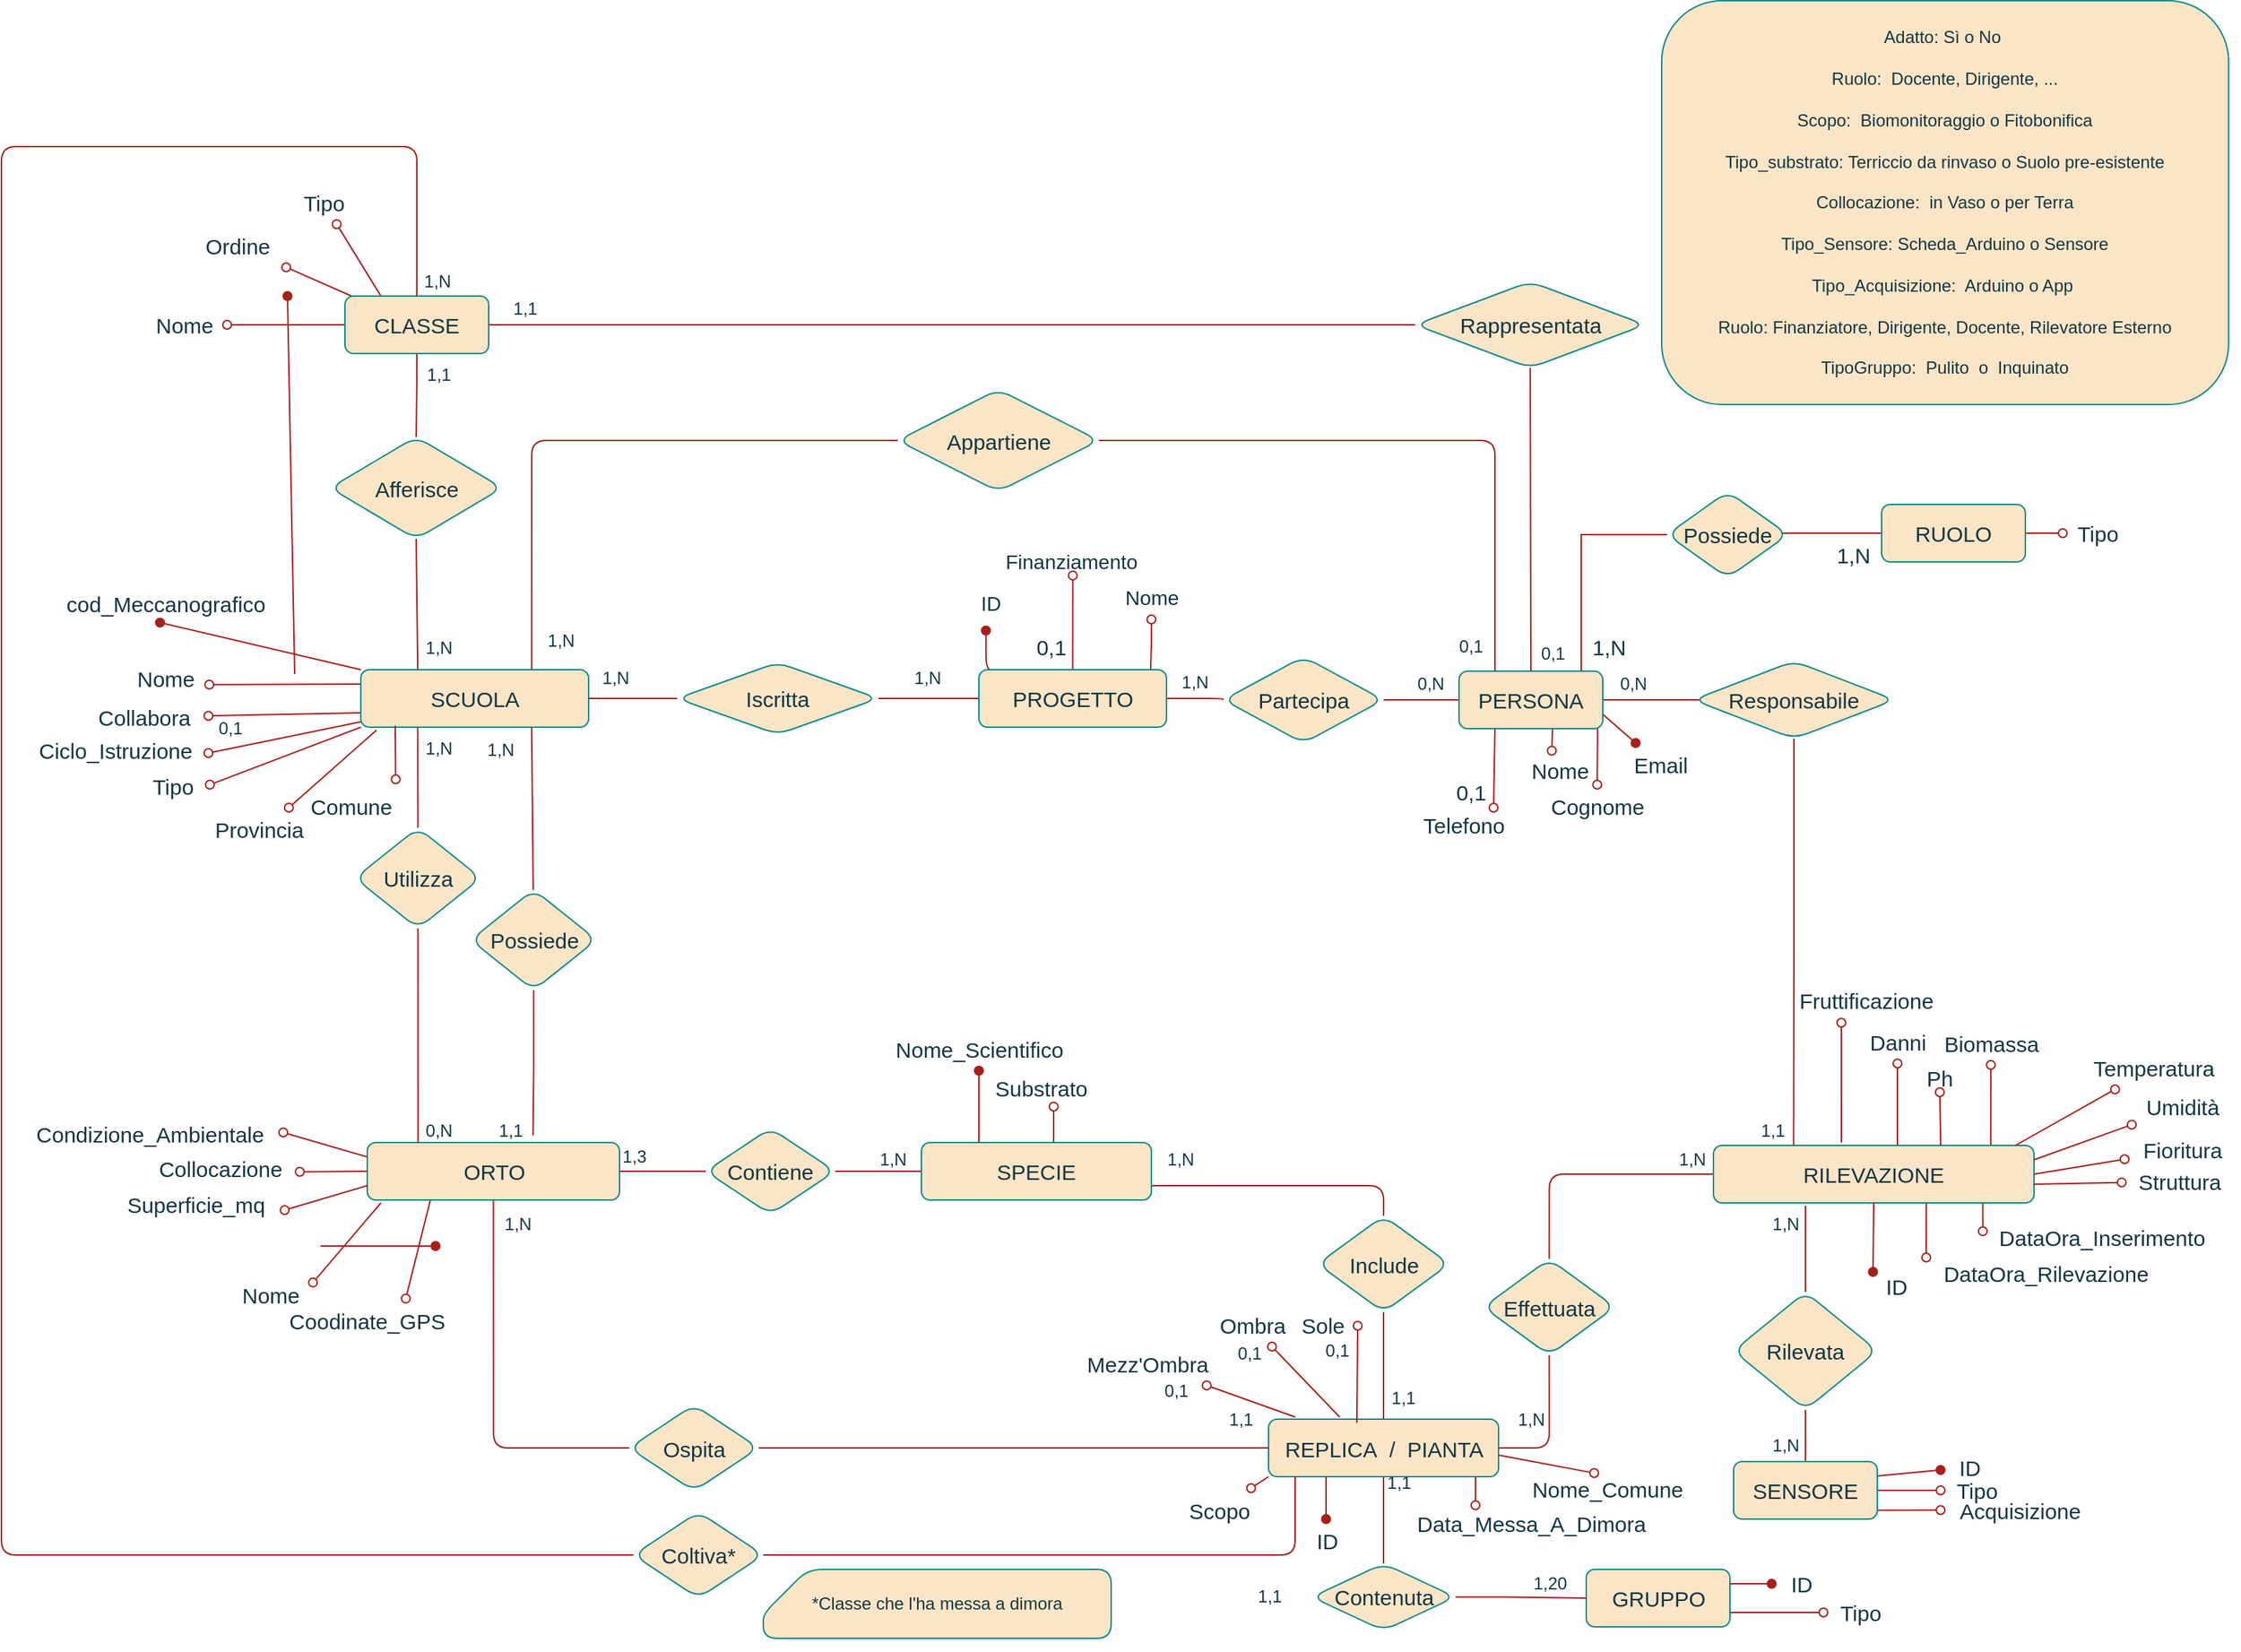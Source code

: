 <mxfile version="21.2.8" type="device">
  <diagram name="Pagina-1" id="All7uzV2OwWNBoKM_PWa">
    <mxGraphModel dx="1418" dy="820" grid="0" gridSize="10" guides="1" tooltips="1" connect="1" arrows="1" fold="1" page="1" pageScale="1" pageWidth="1654" pageHeight="1169" background="#ffffff" math="0" shadow="0">
      <root>
        <mxCell id="0" />
        <mxCell id="1" parent="0" />
        <mxCell id="IGpdcPXpx3QODBAOmaDT-58" style="rounded=1;orthogonalLoop=1;jettySize=auto;html=1;exitX=0;exitY=0.25;exitDx=0;exitDy=0;exitPerimeter=0;endArrow=oval;endFill=0;fontSize=15;entryX=1.01;entryY=0.647;entryDx=0;entryDy=0;entryPerimeter=0;labelBackgroundColor=none;fontColor=default;strokeColor=#A8201A;" parent="1" source="IGpdcPXpx3QODBAOmaDT-8" target="IGpdcPXpx3QODBAOmaDT-66" edge="1">
          <mxGeometry relative="1" as="geometry">
            <mxPoint x="431.5" y="460" as="targetPoint" />
          </mxGeometry>
        </mxCell>
        <mxCell id="IGpdcPXpx3QODBAOmaDT-72" style="edgeStyle=none;shape=connector;rounded=1;orthogonalLoop=1;jettySize=auto;html=1;labelBackgroundColor=none;fontFamily=Helvetica;fontSize=15;fontColor=default;endArrow=oval;endFill=0;entryX=1;entryY=0.567;entryDx=0;entryDy=0;entryPerimeter=0;strokeColor=#A8201A;" parent="1" source="IGpdcPXpx3QODBAOmaDT-8" target="IGpdcPXpx3QODBAOmaDT-73" edge="1">
          <mxGeometry relative="1" as="geometry">
            <mxPoint x="220" y="550" as="targetPoint" />
          </mxGeometry>
        </mxCell>
        <mxCell id="IGpdcPXpx3QODBAOmaDT-102" style="edgeStyle=none;shape=connector;rounded=1;orthogonalLoop=1;jettySize=auto;html=1;labelBackgroundColor=none;fontFamily=Helvetica;fontSize=15;fontColor=default;endArrow=none;endFill=0;strokeColor=#A8201A;exitX=0.75;exitY=1;exitDx=0;exitDy=0;exitPerimeter=0;" parent="1" source="IGpdcPXpx3QODBAOmaDT-8" target="IGpdcPXpx3QODBAOmaDT-101" edge="1">
          <mxGeometry relative="1" as="geometry">
            <mxPoint x="476" y="520" as="sourcePoint" />
            <mxPoint x="470" y="590" as="targetPoint" />
          </mxGeometry>
        </mxCell>
        <mxCell id="9Mot5vRxFBjQDdBxqjVs-73" style="edgeStyle=none;shape=connector;rounded=1;orthogonalLoop=1;jettySize=auto;html=1;exitX=0;exitY=0;exitDx=0;exitDy=0;exitPerimeter=0;entryX=0.477;entryY=0.94;entryDx=0;entryDy=0;entryPerimeter=0;labelBackgroundColor=none;fontFamily=Helvetica;fontSize=15;fontColor=default;endArrow=oval;endFill=1;strokeColor=#A8201A;" parent="1" source="IGpdcPXpx3QODBAOmaDT-8" target="IGpdcPXpx3QODBAOmaDT-81" edge="1">
          <mxGeometry relative="1" as="geometry" />
        </mxCell>
        <mxCell id="9Mot5vRxFBjQDdBxqjVs-123" style="edgeStyle=none;shape=connector;rounded=1;orthogonalLoop=1;jettySize=auto;html=1;exitX=0.069;exitY=1.05;exitDx=0;exitDy=0;exitPerimeter=0;entryX=0.733;entryY=0;entryDx=0;entryDy=0;entryPerimeter=0;labelBackgroundColor=none;fontFamily=Helvetica;fontSize=15;fontColor=default;endArrow=oval;endFill=0;strokeColor=#A8201A;" parent="1" source="IGpdcPXpx3QODBAOmaDT-8" target="IGpdcPXpx3QODBAOmaDT-69" edge="1">
          <mxGeometry relative="1" as="geometry">
            <Array as="points" />
          </mxGeometry>
        </mxCell>
        <mxCell id="2ZxViYWchOxOmelXp1Hh-10" style="edgeStyle=orthogonalEdgeStyle;rounded=1;orthogonalLoop=1;jettySize=auto;html=1;exitX=0.25;exitY=1;exitDx=0;exitDy=0;exitPerimeter=0;entryX=0.5;entryY=0;entryDx=0;entryDy=0;endArrow=none;endFill=0;labelBackgroundColor=none;fontColor=default;strokeColor=#A8201A;" parent="1" source="IGpdcPXpx3QODBAOmaDT-8" target="2ZxViYWchOxOmelXp1Hh-9" edge="1">
          <mxGeometry relative="1" as="geometry" />
        </mxCell>
        <mxCell id="b7XLntytt7OJGYTTH7YX-4" style="edgeStyle=none;shape=connector;rounded=1;orthogonalLoop=1;jettySize=auto;html=1;exitX=0;exitY=0.75;exitDx=0;exitDy=0;exitPerimeter=0;labelBackgroundColor=none;fontFamily=Helvetica;fontSize=15;fontColor=default;endArrow=oval;endFill=0;strokeColor=#A8201A;" parent="1" source="IGpdcPXpx3QODBAOmaDT-8" target="b7XLntytt7OJGYTTH7YX-3" edge="1">
          <mxGeometry relative="1" as="geometry" />
        </mxCell>
        <mxCell id="IGpdcPXpx3QODBAOmaDT-8" value="SCUOLA" style="rounded=1;whiteSpace=wrap;html=1;shadow=0;glass=0;points=[[0,0,0,0,0],[0,0.25,0,0,0],[0,0.5,0,0,0],[0,0.75,0,0,0],[0,1,0,0,0],[0.25,0,0,0,0],[0.25,1,0,0,0],[0.5,0,0,0,0],[0.5,1,0,0,0],[0.75,0,0,0,0],[0.75,1,0,0,0],[1,0,0,0,0],[1,0.25,0,0,0],[1,0.5,0,0,0],[1,0.75,0,0,0],[1,1,0,0,0]];fontSize=15;labelBackgroundColor=none;fillColor=#FAE5C7;strokeColor=#0F8B8D;fontColor=#143642;" parent="1" vertex="1">
          <mxGeometry x="330" y="480" width="158.5" height="40" as="geometry" />
        </mxCell>
        <mxCell id="IGpdcPXpx3QODBAOmaDT-64" style="edgeStyle=none;shape=connector;rounded=1;orthogonalLoop=1;jettySize=auto;html=1;exitX=1;exitY=0.5;exitDx=0;exitDy=0;entryX=0;entryY=0.5;entryDx=0;entryDy=0;labelBackgroundColor=none;fontFamily=Helvetica;fontSize=15;fontColor=default;endArrow=none;endFill=0;strokeColor=#A8201A;" parent="1" source="IGpdcPXpx3QODBAOmaDT-10" target="IGpdcPXpx3QODBAOmaDT-12" edge="1">
          <mxGeometry relative="1" as="geometry">
            <mxPoint x="1073.5" y="501" as="sourcePoint" />
          </mxGeometry>
        </mxCell>
        <mxCell id="IGpdcPXpx3QODBAOmaDT-10" value="Partecipa" style="rhombus;whiteSpace=wrap;html=1;rounded=1;shadow=0;glass=0;fontSize=15;align=center;verticalAlign=middle;labelBackgroundColor=none;fillColor=#FAE5C7;strokeColor=#0F8B8D;fontColor=#143642;" parent="1" vertex="1">
          <mxGeometry x="930" y="471" width="111.5" height="60" as="geometry" />
        </mxCell>
        <mxCell id="IGpdcPXpx3QODBAOmaDT-93" style="edgeStyle=none;shape=connector;rounded=1;orthogonalLoop=1;jettySize=auto;html=1;labelBackgroundColor=none;fontFamily=Helvetica;fontSize=15;fontColor=default;endArrow=oval;endFill=0;entryX=0.493;entryY=0.047;entryDx=0;entryDy=0;entryPerimeter=0;exitX=0.7;exitY=0.986;exitDx=0;exitDy=0;exitPerimeter=0;strokeColor=#A8201A;" parent="1" edge="1">
          <mxGeometry relative="1" as="geometry">
            <mxPoint x="1159" y="520.44" as="sourcePoint" />
            <mxPoint x="1158.58" y="536.41" as="targetPoint" />
          </mxGeometry>
        </mxCell>
        <mxCell id="IGpdcPXpx3QODBAOmaDT-94" style="edgeStyle=none;shape=connector;rounded=1;orthogonalLoop=1;jettySize=auto;html=1;exitX=0.614;exitY=0.989;exitDx=0;exitDy=0;exitPerimeter=0;labelBackgroundColor=none;fontFamily=Helvetica;fontSize=15;fontColor=default;endArrow=oval;endFill=0;strokeColor=#A8201A;" parent="1" target="IGpdcPXpx3QODBAOmaDT-86" edge="1">
          <mxGeometry relative="1" as="geometry">
            <mxPoint x="1190.4" y="520.56" as="sourcePoint" />
            <mxPoint x="1191.2" y="557.13" as="targetPoint" />
          </mxGeometry>
        </mxCell>
        <mxCell id="IGpdcPXpx3QODBAOmaDT-95" style="edgeStyle=none;shape=connector;rounded=1;orthogonalLoop=1;jettySize=auto;html=1;exitX=0.25;exitY=1;exitDx=0;exitDy=0;exitPerimeter=0;labelBackgroundColor=none;fontFamily=Helvetica;fontSize=15;fontColor=default;endArrow=oval;endFill=0;strokeColor=#A8201A;entryX=0.763;entryY=0.1;entryDx=0;entryDy=0;entryPerimeter=0;" parent="1" source="IGpdcPXpx3QODBAOmaDT-12" target="IGpdcPXpx3QODBAOmaDT-89" edge="1">
          <mxGeometry relative="1" as="geometry">
            <mxPoint x="1119" y="575" as="targetPoint" />
          </mxGeometry>
        </mxCell>
        <mxCell id="IGpdcPXpx3QODBAOmaDT-96" style="edgeStyle=none;shape=connector;rounded=1;orthogonalLoop=1;jettySize=auto;html=1;exitX=1;exitY=0.75;exitDx=0;exitDy=0;exitPerimeter=0;labelBackgroundColor=none;fontFamily=Helvetica;fontSize=15;fontColor=default;endArrow=oval;endFill=1;strokeColor=#A8201A;" parent="1" source="IGpdcPXpx3QODBAOmaDT-12" target="IGpdcPXpx3QODBAOmaDT-90" edge="1">
          <mxGeometry relative="1" as="geometry">
            <mxPoint x="1224" y="471" as="targetPoint" />
          </mxGeometry>
        </mxCell>
        <mxCell id="hBhSmYuqApCjBbth0nBB-1" style="edgeStyle=orthogonalEdgeStyle;rounded=0;orthogonalLoop=1;jettySize=auto;html=1;exitX=1;exitY=0.5;exitDx=0;exitDy=0;exitPerimeter=0;entryX=0.05;entryY=0.5;entryDx=0;entryDy=0;entryPerimeter=0;strokeColor=#A8201A;fontColor=default;fillColor=#FAE5C7;endArrow=none;endFill=0;labelBackgroundColor=none;" parent="1" source="IGpdcPXpx3QODBAOmaDT-12" target="9Mot5vRxFBjQDdBxqjVs-86" edge="1">
          <mxGeometry relative="1" as="geometry" />
        </mxCell>
        <mxCell id="IGpdcPXpx3QODBAOmaDT-12" value="PERSONA" style="whiteSpace=wrap;html=1;rounded=1;shadow=0;glass=0;fontSize=15;points=[[0,0,0,0,0],[0,0.25,0,0,0],[0,0.5,0,0,0],[0,0.75,0,0,0],[0,1,0,0,0],[0.25,0,0,0,0],[0.25,1,0,0,0],[0.5,0,0,0,0],[0.5,1,0,0,0],[0.75,0,0,0,0],[0.75,1,0,0,0],[1,0,0,0,0],[1,0.25,0,0,0],[1,0.5,0,0,0],[1,0.75,0,0,0],[1,1,0,0,0]];labelBackgroundColor=none;fillColor=#FAE5C7;strokeColor=#0F8B8D;fontColor=#143642;" parent="1" vertex="1">
          <mxGeometry x="1094" y="481" width="100" height="40" as="geometry" />
        </mxCell>
        <mxCell id="IGpdcPXpx3QODBAOmaDT-66" value="Nome" style="text;html=1;align=center;verticalAlign=middle;resizable=0;points=[];autosize=1;strokeColor=none;fillColor=none;fontSize=15;fontFamily=Helvetica;labelBackgroundColor=none;rounded=1;fontColor=#143642;" parent="1" vertex="1">
          <mxGeometry x="164" y="471" width="60" height="30" as="geometry" />
        </mxCell>
        <mxCell id="IGpdcPXpx3QODBAOmaDT-69" value="Provincia" style="text;html=1;align=center;verticalAlign=middle;resizable=0;points=[];autosize=1;strokeColor=none;fillColor=none;fontSize=15;fontFamily=Helvetica;labelBackgroundColor=none;rounded=1;fontColor=#143642;" parent="1" vertex="1">
          <mxGeometry x="214" y="576" width="90" height="30" as="geometry" />
        </mxCell>
        <mxCell id="IGpdcPXpx3QODBAOmaDT-73" value="Ciclo_Istruzione" style="text;html=1;align=center;verticalAlign=middle;resizable=0;points=[];autosize=1;strokeColor=none;fillColor=none;fontSize=15;fontFamily=Helvetica;labelBackgroundColor=none;rotation=0;rounded=1;fontColor=#143642;" parent="1" vertex="1">
          <mxGeometry x="94" y="521" width="130" height="30" as="geometry" />
        </mxCell>
        <mxCell id="IGpdcPXpx3QODBAOmaDT-75" value="0,1" style="text;html=1;align=center;verticalAlign=middle;resizable=0;points=[];autosize=1;strokeColor=none;fillColor=none;fontSize=15;fontFamily=Helvetica;rounded=1;labelBackgroundColor=none;fontColor=#143642;" parent="1" vertex="1">
          <mxGeometry x="790" y="449" width="40" height="30" as="geometry" />
        </mxCell>
        <mxCell id="IGpdcPXpx3QODBAOmaDT-81" value="cod_Meccanografico" style="text;html=1;align=center;verticalAlign=middle;resizable=0;points=[];autosize=1;strokeColor=none;fillColor=none;fontSize=15;fontFamily=Helvetica;labelBackgroundColor=none;rounded=1;fontColor=#143642;" parent="1" vertex="1">
          <mxGeometry x="114" y="419" width="160" height="30" as="geometry" />
        </mxCell>
        <mxCell id="IGpdcPXpx3QODBAOmaDT-85" value="Nome" style="text;html=1;align=center;verticalAlign=middle;resizable=0;points=[];autosize=1;strokeColor=none;fillColor=none;fontSize=15;fontFamily=Helvetica;labelBackgroundColor=none;rounded=1;fontColor=#143642;" parent="1" vertex="1">
          <mxGeometry x="1134" y="535" width="60" height="30" as="geometry" />
        </mxCell>
        <mxCell id="IGpdcPXpx3QODBAOmaDT-86" value="Cognome" style="text;html=1;align=center;verticalAlign=middle;resizable=0;points=[];autosize=1;strokeColor=none;fillColor=none;fontSize=15;fontFamily=Helvetica;labelBackgroundColor=none;rounded=1;fontColor=#143642;" parent="1" vertex="1">
          <mxGeometry x="1145" y="560" width="90" height="30" as="geometry" />
        </mxCell>
        <mxCell id="IGpdcPXpx3QODBAOmaDT-89" value="Telefono" style="text;html=1;align=center;verticalAlign=middle;resizable=0;points=[];autosize=1;strokeColor=none;fillColor=none;fontSize=15;fontFamily=Helvetica;labelBackgroundColor=none;rounded=1;fontColor=#143642;" parent="1" vertex="1">
          <mxGeometry x="1057" y="573" width="80" height="30" as="geometry" />
        </mxCell>
        <mxCell id="IGpdcPXpx3QODBAOmaDT-90" value="Email" style="text;html=1;align=center;verticalAlign=middle;resizable=0;points=[];autosize=1;strokeColor=none;fillColor=none;fontSize=15;fontFamily=Helvetica;labelBackgroundColor=none;rounded=1;fontColor=#143642;" parent="1" vertex="1">
          <mxGeometry x="1204" y="531" width="60" height="30" as="geometry" />
        </mxCell>
        <mxCell id="IGpdcPXpx3QODBAOmaDT-100" value="0,1" style="text;html=1;align=center;verticalAlign=middle;resizable=0;points=[];autosize=1;strokeColor=none;fillColor=none;fontSize=15;fontFamily=Helvetica;rounded=1;labelBackgroundColor=none;fontColor=#143642;" parent="1" vertex="1">
          <mxGeometry x="1081.5" y="550" width="40" height="30" as="geometry" />
        </mxCell>
        <mxCell id="hBhSmYuqApCjBbth0nBB-8" style="edgeStyle=orthogonalEdgeStyle;rounded=0;orthogonalLoop=1;jettySize=auto;html=1;exitX=0.5;exitY=1;exitDx=0;exitDy=0;entryX=0.657;entryY=-0.126;entryDx=0;entryDy=0;entryPerimeter=0;strokeColor=#A8201A;fontColor=default;fillColor=#FAE5C7;endArrow=none;endFill=0;labelBackgroundColor=none;" parent="1" source="IGpdcPXpx3QODBAOmaDT-101" target="IGpdcPXpx3QODBAOmaDT-103" edge="1">
          <mxGeometry relative="1" as="geometry" />
        </mxCell>
        <mxCell id="IGpdcPXpx3QODBAOmaDT-101" value="Possiede" style="rhombus;whiteSpace=wrap;html=1;fontFamily=Helvetica;fontSize=15;labelBackgroundColor=none;rounded=1;fillColor=#FAE5C7;strokeColor=#0F8B8D;fontColor=#143642;" parent="1" vertex="1">
          <mxGeometry x="406.5" y="633" width="87.5" height="70" as="geometry" />
        </mxCell>
        <mxCell id="9Mot5vRxFBjQDdBxqjVs-21" style="edgeStyle=none;shape=connector;rounded=1;orthogonalLoop=1;jettySize=auto;html=1;exitX=0;exitY=0.5;exitDx=0;exitDy=0;exitPerimeter=0;entryX=1.005;entryY=0.58;entryDx=0;entryDy=0;entryPerimeter=0;labelBackgroundColor=none;fontFamily=Helvetica;fontSize=15;fontColor=default;endArrow=oval;endFill=0;strokeColor=#A8201A;" parent="1" source="IGpdcPXpx3QODBAOmaDT-103" target="9Mot5vRxFBjQDdBxqjVs-10" edge="1">
          <mxGeometry relative="1" as="geometry" />
        </mxCell>
        <mxCell id="9Mot5vRxFBjQDdBxqjVs-40" style="edgeStyle=none;shape=connector;rounded=1;orthogonalLoop=1;jettySize=auto;html=1;labelBackgroundColor=none;fontFamily=Helvetica;fontSize=15;fontColor=default;endArrow=oval;endFill=0;entryX=0.995;entryY=0.214;entryDx=0;entryDy=0;entryPerimeter=0;strokeColor=#A8201A;" parent="1" target="Dx_CMPOLSW68eJcPcujk-37" edge="1">
          <mxGeometry relative="1" as="geometry">
            <mxPoint x="344" y="851" as="sourcePoint" />
            <mxPoint x="290" y="910" as="targetPoint" />
          </mxGeometry>
        </mxCell>
        <mxCell id="9Mot5vRxFBjQDdBxqjVs-110" style="edgeStyle=none;shape=connector;rounded=1;orthogonalLoop=1;jettySize=auto;html=1;exitX=0.25;exitY=1;exitDx=0;exitDy=0;exitPerimeter=0;labelBackgroundColor=none;fontFamily=Helvetica;fontSize=15;fontColor=default;endArrow=oval;endFill=0;entryX=0.71;entryY=-0.014;entryDx=0;entryDy=0;entryPerimeter=0;strokeColor=#A8201A;" parent="1" source="IGpdcPXpx3QODBAOmaDT-103" target="9Mot5vRxFBjQDdBxqjVs-11" edge="1">
          <mxGeometry relative="1" as="geometry">
            <mxPoint x="293.5" y="855" as="sourcePoint" />
          </mxGeometry>
        </mxCell>
        <mxCell id="2ZxViYWchOxOmelXp1Hh-58" style="edgeStyle=none;shape=connector;rounded=1;orthogonalLoop=1;jettySize=auto;html=1;exitX=1;exitY=0.5;exitDx=0;exitDy=0;exitPerimeter=0;entryX=0;entryY=0.5;entryDx=0;entryDy=0;labelBackgroundColor=none;fontFamily=Helvetica;fontSize=15;fontColor=default;endArrow=none;endFill=0;strokeColor=#A8201A;" parent="1" source="IGpdcPXpx3QODBAOmaDT-103" target="9Mot5vRxFBjQDdBxqjVs-2" edge="1">
          <mxGeometry relative="1" as="geometry">
            <mxPoint x="560" y="841" as="targetPoint" />
          </mxGeometry>
        </mxCell>
        <mxCell id="b7XLntytt7OJGYTTH7YX-5" style="edgeStyle=none;shape=connector;rounded=1;orthogonalLoop=1;jettySize=auto;html=1;exitX=0;exitY=0.25;exitDx=0;exitDy=0;exitPerimeter=0;labelBackgroundColor=none;fontFamily=Helvetica;fontSize=15;fontColor=default;endArrow=oval;endFill=0;entryX=1.017;entryY=0.467;entryDx=0;entryDy=0;entryPerimeter=0;strokeColor=#A8201A;" parent="1" source="IGpdcPXpx3QODBAOmaDT-103" target="b7XLntytt7OJGYTTH7YX-2" edge="1">
          <mxGeometry relative="1" as="geometry" />
        </mxCell>
        <mxCell id="Dx_CMPOLSW68eJcPcujk-30" style="edgeStyle=orthogonalEdgeStyle;rounded=1;orthogonalLoop=1;jettySize=auto;html=1;exitX=0.5;exitY=1;exitDx=0;exitDy=0;exitPerimeter=0;entryX=0;entryY=0.5;entryDx=0;entryDy=0;endArrow=none;endFill=0;labelBackgroundColor=none;strokeColor=#A8201A;fontColor=default;" parent="1" source="IGpdcPXpx3QODBAOmaDT-103" target="Dx_CMPOLSW68eJcPcujk-28" edge="1">
          <mxGeometry relative="1" as="geometry" />
        </mxCell>
        <mxCell id="IGpdcPXpx3QODBAOmaDT-103" value="ORTO" style="rounded=1;whiteSpace=wrap;html=1;shadow=0;glass=0;points=[[0,0,0,0,0],[0,0.25,0,0,0],[0,0.5,0,0,0],[0,0.75,0,0,0],[0,1,0,0,0],[0.25,0,0,0,0],[0.25,1,0,0,0],[0.5,0,0,0,0],[0.5,1,0,0,0],[0.75,0,0,0,0],[0.75,1,0,0,0],[1,0,0,0,0],[1,0.25,0,0,0],[1,0.5,0,0,0],[1,0.75,0,0,0],[1,1,0,0,0]];fontSize=15;labelBackgroundColor=none;fillColor=#FAE5C7;strokeColor=#0F8B8D;fontColor=#143642;" parent="1" vertex="1">
          <mxGeometry x="334.5" y="809" width="175.5" height="40" as="geometry" />
        </mxCell>
        <mxCell id="IGpdcPXpx3QODBAOmaDT-109" style="edgeStyle=none;shape=connector;rounded=1;orthogonalLoop=1;jettySize=auto;html=1;entryX=0.25;entryY=0;entryDx=0;entryDy=0;entryPerimeter=0;labelBackgroundColor=none;fontFamily=Helvetica;fontSize=15;fontColor=default;endArrow=none;endFill=0;exitX=0.5;exitY=1;exitDx=0;exitDy=0;strokeColor=#A8201A;" parent="1" source="2ZxViYWchOxOmelXp1Hh-26" target="IGpdcPXpx3QODBAOmaDT-8" edge="1">
          <mxGeometry relative="1" as="geometry" />
        </mxCell>
        <mxCell id="IGpdcPXpx3QODBAOmaDT-110" style="edgeStyle=none;shape=connector;rounded=1;orthogonalLoop=1;jettySize=auto;html=1;labelBackgroundColor=none;fontFamily=Helvetica;fontSize=15;fontColor=default;endArrow=none;endFill=0;entryX=0.5;entryY=1;entryDx=0;entryDy=0;entryPerimeter=0;exitX=0.5;exitY=0;exitDx=0;exitDy=0;strokeColor=#A8201A;" parent="1" source="2ZxViYWchOxOmelXp1Hh-26" target="IGpdcPXpx3QODBAOmaDT-111" edge="1">
          <mxGeometry relative="1" as="geometry">
            <mxPoint x="369" y="260" as="targetPoint" />
            <Array as="points">
              <mxPoint x="369" y="280" />
            </Array>
            <mxPoint x="369.493" y="314.257" as="sourcePoint" />
          </mxGeometry>
        </mxCell>
        <mxCell id="IGpdcPXpx3QODBAOmaDT-114" style="edgeStyle=none;shape=connector;rounded=1;orthogonalLoop=1;jettySize=auto;html=1;labelBackgroundColor=none;fontFamily=Helvetica;fontSize=15;fontColor=default;endArrow=oval;endFill=0;exitX=0;exitY=0.5;exitDx=0;exitDy=0;exitPerimeter=0;strokeColor=#A8201A;" parent="1" source="IGpdcPXpx3QODBAOmaDT-111" target="IGpdcPXpx3QODBAOmaDT-113" edge="1">
          <mxGeometry relative="1" as="geometry">
            <mxPoint x="349" y="220" as="sourcePoint" />
            <mxPoint x="489" y="240" as="targetPoint" />
          </mxGeometry>
        </mxCell>
        <mxCell id="IGpdcPXpx3QODBAOmaDT-118" style="edgeStyle=none;shape=connector;rounded=1;orthogonalLoop=1;jettySize=auto;html=1;labelBackgroundColor=none;fontFamily=Helvetica;fontSize=15;fontColor=default;endArrow=oval;endFill=0;strokeColor=#A8201A;" parent="1" source="IGpdcPXpx3QODBAOmaDT-111" target="IGpdcPXpx3QODBAOmaDT-115" edge="1">
          <mxGeometry relative="1" as="geometry">
            <mxPoint x="387" y="220" as="sourcePoint" />
            <mxPoint x="386.67" y="190.48" as="targetPoint" />
          </mxGeometry>
        </mxCell>
        <mxCell id="IGpdcPXpx3QODBAOmaDT-120" style="edgeStyle=none;shape=connector;rounded=1;orthogonalLoop=1;jettySize=auto;html=1;exitX=0.25;exitY=0;exitDx=0;exitDy=0;exitPerimeter=0;labelBackgroundColor=none;fontFamily=Helvetica;fontSize=15;fontColor=default;endArrow=oval;endFill=0;strokeColor=#A8201A;" parent="1" source="IGpdcPXpx3QODBAOmaDT-111" target="IGpdcPXpx3QODBAOmaDT-116" edge="1">
          <mxGeometry relative="1" as="geometry">
            <mxPoint x="409.4" y="221.6" as="sourcePoint" />
            <mxPoint x="409.078" y="160.0" as="targetPoint" />
          </mxGeometry>
        </mxCell>
        <mxCell id="9Mot5vRxFBjQDdBxqjVs-77" style="edgeStyle=none;shape=connector;rounded=1;orthogonalLoop=1;jettySize=auto;html=1;exitX=1;exitY=0.5;exitDx=0;exitDy=0;exitPerimeter=0;labelBackgroundColor=none;fontFamily=Helvetica;fontSize=15;fontColor=default;endArrow=none;endFill=0;strokeColor=#A8201A;" parent="1" source="IGpdcPXpx3QODBAOmaDT-111" target="9Mot5vRxFBjQDdBxqjVs-78" edge="1">
          <mxGeometry relative="1" as="geometry">
            <mxPoint x="676.5" y="240" as="targetPoint" />
          </mxGeometry>
        </mxCell>
        <mxCell id="IGpdcPXpx3QODBAOmaDT-111" value="CLASSE" style="rounded=1;whiteSpace=wrap;html=1;shadow=0;glass=0;points=[[0,0,0,0,0],[0,0.25,0,0,0],[0,0.5,0,0,0],[0,0.75,0,0,0],[0,1,0,0,0],[0.25,0,0,0,0],[0.25,1,0,0,0],[0.5,0,0,0,0],[0.5,1,0,0,0],[0.75,0,0,0,0],[0.75,1,0,0,0],[1,0,0,0,0],[1,0.25,0,0,0],[1,0.5,0,0,0],[1,0.75,0,0,0],[1,1,0,0,0]];fontSize=15;labelBackgroundColor=none;fillColor=#FAE5C7;strokeColor=#0F8B8D;fontColor=#143642;" parent="1" vertex="1">
          <mxGeometry x="319" y="220" width="100" height="40" as="geometry" />
        </mxCell>
        <mxCell id="IGpdcPXpx3QODBAOmaDT-113" value="Nome" style="text;html=1;align=center;verticalAlign=middle;resizable=0;points=[];autosize=1;strokeColor=none;fillColor=none;fontSize=15;fontFamily=Helvetica;labelBackgroundColor=none;rounded=1;fontColor=#143642;" parent="1" vertex="1">
          <mxGeometry x="177" y="225" width="60" height="30" as="geometry" />
        </mxCell>
        <mxCell id="IGpdcPXpx3QODBAOmaDT-115" value="Ordine" style="text;html=1;align=center;verticalAlign=middle;resizable=0;points=[];autosize=1;strokeColor=none;fillColor=none;fontSize=15;fontFamily=Helvetica;labelBackgroundColor=none;rounded=1;fontColor=#143642;" parent="1" vertex="1">
          <mxGeometry x="209" y="170" width="70" height="30" as="geometry" />
        </mxCell>
        <mxCell id="IGpdcPXpx3QODBAOmaDT-116" value="Tipo" style="text;html=1;align=center;verticalAlign=middle;resizable=0;points=[];autosize=1;strokeColor=none;fillColor=none;fontSize=15;fontFamily=Helvetica;labelBackgroundColor=none;rounded=1;fontColor=#143642;" parent="1" vertex="1">
          <mxGeometry x="279" y="140" width="50" height="30" as="geometry" />
        </mxCell>
        <mxCell id="dbW0tiwBnDfh5LcL50jE-3" style="edgeStyle=orthogonalEdgeStyle;rounded=1;orthogonalLoop=1;jettySize=auto;html=1;exitX=1;exitY=0.5;exitDx=0;exitDy=0;endArrow=none;endFill=0;labelBackgroundColor=none;fontColor=default;strokeColor=#A8201A;" parent="1" source="9Mot5vRxFBjQDdBxqjVs-2" target="2ZxViYWchOxOmelXp1Hh-42" edge="1">
          <mxGeometry relative="1" as="geometry" />
        </mxCell>
        <mxCell id="9Mot5vRxFBjQDdBxqjVs-2" value="Contiene" style="rhombus;whiteSpace=wrap;html=1;fontSize=15;labelBackgroundColor=none;rounded=1;fillColor=#FAE5C7;strokeColor=#0F8B8D;fontColor=#143642;" parent="1" vertex="1">
          <mxGeometry x="570" y="799" width="90" height="60" as="geometry" />
        </mxCell>
        <mxCell id="9Mot5vRxFBjQDdBxqjVs-45" style="edgeStyle=none;shape=connector;rounded=1;orthogonalLoop=1;jettySize=auto;html=1;labelBackgroundColor=none;fontFamily=Helvetica;fontSize=15;fontColor=default;endArrow=oval;endFill=0;entryX=0.577;entryY=0.1;entryDx=0;entryDy=0;entryPerimeter=0;exitX=1;exitY=0.75;exitDx=0;exitDy=0;exitPerimeter=0;strokeColor=#A8201A;" parent="1" edge="1">
          <mxGeometry relative="1" as="geometry">
            <mxPoint x="1188.01" y="1039" as="targetPoint" />
            <mxPoint x="1121.5" y="1026.5" as="sourcePoint" />
          </mxGeometry>
        </mxCell>
        <mxCell id="9Mot5vRxFBjQDdBxqjVs-49" style="edgeStyle=none;shape=connector;rounded=1;orthogonalLoop=1;jettySize=auto;html=1;labelBackgroundColor=none;fontFamily=Helvetica;fontSize=15;fontColor=default;endArrow=oval;endFill=0;exitX=0;exitY=1;exitDx=0;exitDy=0;exitPerimeter=0;strokeColor=#A8201A;" parent="1" source="Dx_CMPOLSW68eJcPcujk-12" target="9Mot5vRxFBjQDdBxqjVs-48" edge="1">
          <mxGeometry relative="1" as="geometry">
            <mxPoint x="990.8" y="664.84" as="sourcePoint" />
            <mxPoint x="984" y="621" as="targetPoint" />
          </mxGeometry>
        </mxCell>
        <mxCell id="9Mot5vRxFBjQDdBxqjVs-52" style="edgeStyle=none;shape=connector;rounded=1;orthogonalLoop=1;jettySize=auto;html=1;labelBackgroundColor=none;fontFamily=Helvetica;fontSize=15;fontColor=default;endArrow=oval;endFill=0;exitX=0.116;exitY=-0.037;exitDx=0;exitDy=0;exitPerimeter=0;strokeColor=#A8201A;" parent="1" source="Dx_CMPOLSW68eJcPcujk-12" target="9Mot5vRxFBjQDdBxqjVs-51" edge="1">
          <mxGeometry relative="1" as="geometry">
            <mxPoint x="970" y="1031" as="sourcePoint" />
            <mxPoint x="970.5" y="1101" as="targetPoint" />
          </mxGeometry>
        </mxCell>
        <mxCell id="9Mot5vRxFBjQDdBxqjVs-54" style="edgeStyle=none;shape=connector;rounded=1;orthogonalLoop=1;jettySize=auto;html=1;exitX=0.9;exitY=1.008;exitDx=0;exitDy=0;exitPerimeter=0;labelBackgroundColor=none;fontFamily=Helvetica;fontSize=15;fontColor=default;endArrow=oval;endFill=0;entryX=0.285;entryY=0.078;entryDx=0;entryDy=0;entryPerimeter=0;strokeColor=#A8201A;" parent="1" source="Dx_CMPOLSW68eJcPcujk-12" target="9Mot5vRxFBjQDdBxqjVs-53" edge="1">
          <mxGeometry relative="1" as="geometry">
            <mxPoint x="921" y="704.0" as="sourcePoint" />
          </mxGeometry>
        </mxCell>
        <mxCell id="9Mot5vRxFBjQDdBxqjVs-10" value="Collocazione" style="text;html=1;align=center;verticalAlign=middle;resizable=0;points=[];autosize=1;strokeColor=none;fillColor=none;fontSize=15;fontFamily=Helvetica;labelBackgroundColor=none;rounded=1;fontColor=#143642;" parent="1" vertex="1">
          <mxGeometry x="177" y="812" width="110" height="30" as="geometry" />
        </mxCell>
        <mxCell id="9Mot5vRxFBjQDdBxqjVs-11" value="Coodinate_GPS" style="text;html=1;align=center;verticalAlign=middle;resizable=0;points=[];autosize=1;strokeColor=none;fillColor=none;fontSize=15;fontFamily=Helvetica;labelBackgroundColor=none;rounded=1;fontColor=#143642;" parent="1" vertex="1">
          <mxGeometry x="269" y="918" width="130" height="30" as="geometry" />
        </mxCell>
        <mxCell id="9Mot5vRxFBjQDdBxqjVs-12" value="Superficie_mq" style="text;html=1;align=center;verticalAlign=middle;resizable=0;points=[];autosize=1;strokeColor=none;fillColor=none;fontSize=15;fontFamily=Helvetica;labelBackgroundColor=none;rounded=1;fontColor=#143642;" parent="1" vertex="1">
          <mxGeometry x="155" y="837" width="120" height="30" as="geometry" />
        </mxCell>
        <mxCell id="9Mot5vRxFBjQDdBxqjVs-48" value="&lt;span style=&quot;font-size: 15px;&quot;&gt;Scopo&lt;br style=&quot;font-size: 15px;&quot;&gt;&lt;/span&gt;" style="text;html=1;align=center;verticalAlign=middle;resizable=0;points=[];autosize=1;strokeColor=none;fillColor=none;fontSize=15;fontFamily=Helvetica;labelBackgroundColor=none;rounded=1;fontColor=#143642;" parent="1" vertex="1">
          <mxGeometry x="891.5" y="1049.5" width="70" height="30" as="geometry" />
        </mxCell>
        <mxCell id="9Mot5vRxFBjQDdBxqjVs-51" value="&lt;span style=&quot;font-size: 15px;&quot;&gt;Mezz&#39;Ombra&lt;br&gt;&lt;/span&gt;" style="text;html=1;align=center;verticalAlign=middle;resizable=0;points=[];autosize=1;strokeColor=none;fillColor=none;fontSize=15;fontFamily=Helvetica;labelBackgroundColor=none;rounded=1;fontColor=#143642;" parent="1" vertex="1">
          <mxGeometry x="825" y="948" width="103" height="30" as="geometry" />
        </mxCell>
        <mxCell id="9Mot5vRxFBjQDdBxqjVs-53" value="Data_Messa_A_Dimora" style="text;html=1;align=center;verticalAlign=middle;resizable=0;points=[];autosize=1;strokeColor=none;fillColor=none;fontSize=15;fontFamily=Helvetica;labelBackgroundColor=none;rounded=1;fontColor=#143642;" parent="1" vertex="1">
          <mxGeometry x="1055" y="1059" width="177" height="30" as="geometry" />
        </mxCell>
        <mxCell id="ZCTQWjX--OK0ONbOPQjy-1" style="edgeStyle=orthogonalEdgeStyle;rounded=1;orthogonalLoop=1;jettySize=auto;html=1;entryX=0;entryY=0.5;entryDx=0;entryDy=0;entryPerimeter=0;fontFamily=Helvetica;fontSize=15;fontColor=default;endArrow=none;endFill=0;labelBackgroundColor=none;exitX=0.5;exitY=0;exitDx=0;exitDy=0;strokeColor=#A8201A;" parent="1" source="9Mot5vRxFBjQDdBxqjVs-57" target="9Mot5vRxFBjQDdBxqjVs-58" edge="1">
          <mxGeometry relative="1" as="geometry">
            <mxPoint x="1251" y="831" as="sourcePoint" />
          </mxGeometry>
        </mxCell>
        <mxCell id="Dx_CMPOLSW68eJcPcujk-14" style="edgeStyle=orthogonalEdgeStyle;rounded=1;orthogonalLoop=1;jettySize=auto;html=1;exitX=0.5;exitY=1;exitDx=0;exitDy=0;entryX=1;entryY=0.5;entryDx=0;entryDy=0;entryPerimeter=0;endArrow=none;endFill=0;labelBackgroundColor=none;strokeColor=#A8201A;fontColor=default;" parent="1" source="9Mot5vRxFBjQDdBxqjVs-57" target="Dx_CMPOLSW68eJcPcujk-12" edge="1">
          <mxGeometry relative="1" as="geometry" />
        </mxCell>
        <mxCell id="9Mot5vRxFBjQDdBxqjVs-57" value="Effettuata" style="rhombus;whiteSpace=wrap;html=1;fontSize=15;labelBackgroundColor=none;rounded=1;fillColor=#FAE5C7;strokeColor=#0F8B8D;fontColor=#143642;" parent="1" vertex="1">
          <mxGeometry x="1111" y="890" width="91.5" height="67" as="geometry" />
        </mxCell>
        <mxCell id="9Mot5vRxFBjQDdBxqjVs-92" style="edgeStyle=none;shape=connector;rounded=1;orthogonalLoop=1;jettySize=auto;html=1;exitX=1;exitY=0.25;exitDx=0;exitDy=0;exitPerimeter=0;labelBackgroundColor=none;fontFamily=Helvetica;fontSize=15;fontColor=default;endArrow=oval;endFill=1;strokeColor=#A8201A;" parent="1" source="9Mot5vRxFBjQDdBxqjVs-103" target="9Mot5vRxFBjQDdBxqjVs-71" edge="1">
          <mxGeometry relative="1" as="geometry">
            <mxPoint x="1285" y="1035" as="sourcePoint" />
            <mxPoint x="1262.5" y="1034.833" as="targetPoint" />
          </mxGeometry>
        </mxCell>
        <mxCell id="9Mot5vRxFBjQDdBxqjVs-99" style="edgeStyle=none;shape=connector;rounded=1;orthogonalLoop=1;jettySize=auto;html=1;labelBackgroundColor=none;fontFamily=Helvetica;fontSize=15;fontColor=default;endArrow=oval;endFill=0;exitX=0.664;exitY=0.964;exitDx=0;exitDy=0;exitPerimeter=0;strokeColor=#A8201A;" parent="1" source="9Mot5vRxFBjQDdBxqjVs-58" edge="1">
          <mxGeometry relative="1" as="geometry">
            <mxPoint x="1419" y="889" as="targetPoint" />
          </mxGeometry>
        </mxCell>
        <mxCell id="9Mot5vRxFBjQDdBxqjVs-100" style="edgeStyle=none;shape=connector;rounded=1;orthogonalLoop=1;jettySize=auto;html=1;exitX=0.84;exitY=0.875;exitDx=0;exitDy=0;exitPerimeter=0;labelBackgroundColor=none;fontFamily=Helvetica;fontSize=15;fontColor=default;endArrow=oval;endFill=0;entryX=0.014;entryY=0.357;entryDx=0;entryDy=0;entryPerimeter=0;strokeColor=#A8201A;" parent="1" source="9Mot5vRxFBjQDdBxqjVs-58" target="9Mot5vRxFBjQDdBxqjVs-97" edge="1">
          <mxGeometry relative="1" as="geometry" />
        </mxCell>
        <mxCell id="9Mot5vRxFBjQDdBxqjVs-116" style="edgeStyle=none;shape=connector;rounded=1;orthogonalLoop=1;jettySize=auto;html=1;labelBackgroundColor=none;fontFamily=Helvetica;fontSize=15;fontColor=default;endArrow=oval;endFill=0;entryX=0.358;entryY=1.022;entryDx=0;entryDy=0;entryPerimeter=0;strokeColor=#A8201A;" parent="1" target="9Mot5vRxFBjQDdBxqjVs-115" edge="1">
          <mxGeometry relative="1" as="geometry">
            <mxPoint x="1691" y="813.065" as="targetPoint" />
            <mxPoint x="1360" y="809" as="sourcePoint" />
          </mxGeometry>
        </mxCell>
        <mxCell id="9Mot5vRxFBjQDdBxqjVs-117" style="edgeStyle=none;shape=connector;rounded=1;orthogonalLoop=1;jettySize=auto;html=1;exitX=0.865;exitY=0.1;exitDx=0;exitDy=0;labelBackgroundColor=none;fontFamily=Helvetica;fontSize=15;fontColor=default;endArrow=oval;endFill=0;strokeColor=#A8201A;exitPerimeter=0;" parent="1" source="9Mot5vRxFBjQDdBxqjVs-58" target="9Mot5vRxFBjQDdBxqjVs-114" edge="1">
          <mxGeometry relative="1" as="geometry">
            <mxPoint x="1470" y="689" as="targetPoint" />
            <mxPoint x="1593.962" y="555.858" as="sourcePoint" />
          </mxGeometry>
        </mxCell>
        <mxCell id="9Mot5vRxFBjQDdBxqjVs-119" style="edgeStyle=none;shape=connector;rounded=1;orthogonalLoop=1;jettySize=auto;html=1;labelBackgroundColor=none;fontFamily=Helvetica;fontSize=15;fontColor=default;endArrow=oval;endFill=0;strokeColor=#A8201A;exitX=0.574;exitY=0.25;exitDx=0;exitDy=0;exitPerimeter=0;" parent="1" source="9Mot5vRxFBjQDdBxqjVs-58" target="9Mot5vRxFBjQDdBxqjVs-118" edge="1">
          <mxGeometry relative="1" as="geometry">
            <mxPoint x="1525.486" y="588.762" as="sourcePoint" />
          </mxGeometry>
        </mxCell>
        <mxCell id="9Mot5vRxFBjQDdBxqjVs-58" value="RILEVAZIONE" style="whiteSpace=wrap;html=1;rounded=1;shadow=0;glass=0;fontSize=15;points=[[0,0,0,0,0],[0,0.25,0,0,0],[0,0.5,0,0,0],[0,0.75,0,0,0],[0,1,0,0,0],[0.25,0,0,0,0],[0.25,1,0,0,0],[0.5,0,0,0,0],[0.5,1,0,0,0],[0.75,0,0,0,0],[0.75,1,0,0,0],[1,0,0,0,0],[1,0.25,0,0,0],[1,0.5,0,0,0],[1,0.75,0,0,0],[1,1,0,0,0]];movable=1;resizable=1;rotatable=1;deletable=1;editable=1;locked=0;connectable=1;labelBackgroundColor=none;fillColor=#FAE5C7;strokeColor=#0F8B8D;fontColor=#143642;" parent="1" vertex="1">
          <mxGeometry x="1271" y="811" width="223" height="40" as="geometry" />
        </mxCell>
        <mxCell id="9Mot5vRxFBjQDdBxqjVs-64" value="&lt;font style=&quot;font-size: 12px;&quot;&gt;Adatto: Sì o No&amp;nbsp;&lt;br&gt;&lt;br&gt;Ruolo:&amp;nbsp; Docente, Dirigente, ...&lt;br&gt;&lt;br&gt;Scopo:&amp;nbsp; Biomonitoraggio o Fitobonifica&lt;br&gt;&lt;br&gt;Tipo_substrato: Terriccio da rinvaso o Suolo pre-esistente&lt;br&gt;&lt;br&gt;Collocazione:&amp;nbsp; in Vaso o per Terra&lt;br&gt;&lt;br&gt;Tipo_Sensore: Scheda_Arduino o Sensore&lt;br&gt;&lt;br&gt;Tipo_Acquisizione:&amp;nbsp; Arduino o App&amp;nbsp;&lt;br&gt;&lt;br&gt;Ruolo: Finanziatore, Dirigente, Docente, Rilevatore Esterno&lt;br&gt;&lt;br&gt;TipoGruppo:&amp;nbsp; Pulito&amp;nbsp; o&amp;nbsp; Inquinato&lt;/font&gt;" style="rounded=1;whiteSpace=wrap;html=1;fontFamily=Helvetica;fontSize=11;labelBackgroundColor=none;fillColor=#FAE5C7;strokeColor=#0F8B8D;fontColor=#143642;" parent="1" vertex="1">
          <mxGeometry x="1235" y="14.5" width="394.38" height="281" as="geometry" />
        </mxCell>
        <mxCell id="9Mot5vRxFBjQDdBxqjVs-66" value="&lt;span style=&quot;font-size: 15px;&quot;&gt;Ph&lt;/span&gt;" style="text;html=1;align=center;verticalAlign=middle;resizable=0;points=[];autosize=1;strokeColor=none;fillColor=none;fontSize=15;fontFamily=Helvetica;labelBackgroundColor=none;rounded=1;fontColor=#143642;" parent="1" vertex="1">
          <mxGeometry x="1408.19" y="749" width="40" height="30" as="geometry" />
        </mxCell>
        <mxCell id="9Mot5vRxFBjQDdBxqjVs-67" value="&lt;span style=&quot;font-size: 15px;&quot;&gt;Umidità&lt;/span&gt;" style="text;html=1;align=center;verticalAlign=middle;resizable=0;points=[];autosize=1;strokeColor=none;fillColor=none;fontSize=15;fontFamily=Helvetica;labelBackgroundColor=none;rounded=1;fontColor=#143642;" parent="1" vertex="1">
          <mxGeometry x="1562" y="769" width="70" height="30" as="geometry" />
        </mxCell>
        <mxCell id="9Mot5vRxFBjQDdBxqjVs-68" value="&lt;span style=&quot;font-size: 15px;&quot;&gt;Temperatura&lt;/span&gt;" style="text;html=1;align=center;verticalAlign=middle;resizable=0;points=[];autosize=1;strokeColor=none;fillColor=none;fontSize=15;fontFamily=Helvetica;labelBackgroundColor=none;rounded=1;fontColor=#143642;" parent="1" vertex="1">
          <mxGeometry x="1522" y="742" width="110" height="30" as="geometry" />
        </mxCell>
        <mxCell id="9Mot5vRxFBjQDdBxqjVs-69" value="&lt;span style=&quot;font-size: 15px;&quot;&gt;Tipo&lt;/span&gt;" style="text;html=1;align=center;verticalAlign=middle;resizable=0;points=[];autosize=1;strokeColor=none;fillColor=none;fontSize=15;fontFamily=Helvetica;labelBackgroundColor=none;rounded=1;fontColor=#143642;" parent="1" vertex="1">
          <mxGeometry x="1429" y="1036" width="50" height="30" as="geometry" />
        </mxCell>
        <mxCell id="9Mot5vRxFBjQDdBxqjVs-71" value="&lt;span style=&quot;font-size: 15px;&quot;&gt;ID&lt;/span&gt;" style="text;html=1;align=center;verticalAlign=middle;resizable=0;points=[];autosize=1;strokeColor=none;fillColor=none;fontSize=15;fontFamily=Helvetica;labelBackgroundColor=none;rounded=1;fontColor=#143642;" parent="1" vertex="1">
          <mxGeometry x="1429" y="1020" width="40" height="30" as="geometry" />
        </mxCell>
        <mxCell id="9Mot5vRxFBjQDdBxqjVs-79" style="edgeStyle=none;shape=connector;rounded=1;orthogonalLoop=1;jettySize=auto;html=1;entryX=0.5;entryY=0;entryDx=0;entryDy=0;entryPerimeter=0;labelBackgroundColor=none;fontFamily=Helvetica;fontSize=15;fontColor=default;endArrow=none;endFill=0;strokeColor=#A8201A;" parent="1" source="9Mot5vRxFBjQDdBxqjVs-78" target="IGpdcPXpx3QODBAOmaDT-12" edge="1">
          <mxGeometry relative="1" as="geometry" />
        </mxCell>
        <mxCell id="9Mot5vRxFBjQDdBxqjVs-78" value="Rappresentata" style="rhombus;whiteSpace=wrap;html=1;rounded=1;shadow=0;glass=0;fontSize=15;align=center;verticalAlign=middle;labelBackgroundColor=none;fillColor=#FAE5C7;strokeColor=#0F8B8D;fontColor=#143642;" parent="1" vertex="1">
          <mxGeometry x="1063.5" y="210" width="160" height="60" as="geometry" />
        </mxCell>
        <mxCell id="9Mot5vRxFBjQDdBxqjVs-94" style="edgeStyle=none;shape=connector;rounded=1;orthogonalLoop=1;jettySize=auto;html=1;exitX=0.709;exitY=0.125;exitDx=0;exitDy=0;labelBackgroundColor=none;fontFamily=Helvetica;fontSize=15;fontColor=default;endArrow=oval;endFill=0;strokeColor=#A8201A;exitPerimeter=0;" parent="1" edge="1">
          <mxGeometry relative="1" as="geometry">
            <mxPoint x="1428.455" y="774" as="targetPoint" />
            <mxPoint x="1429.107" y="811" as="sourcePoint" />
          </mxGeometry>
        </mxCell>
        <mxCell id="9Mot5vRxFBjQDdBxqjVs-95" style="edgeStyle=none;shape=connector;rounded=1;orthogonalLoop=1;jettySize=auto;html=1;labelBackgroundColor=none;fontFamily=Helvetica;fontSize=15;fontColor=default;endArrow=oval;endFill=0;exitX=1;exitY=0.25;exitDx=0;exitDy=0;exitPerimeter=0;strokeColor=#A8201A;" parent="1" source="9Mot5vRxFBjQDdBxqjVs-58" target="9Mot5vRxFBjQDdBxqjVs-67" edge="1">
          <mxGeometry relative="1" as="geometry">
            <mxPoint x="1606.379" y="793" as="targetPoint" />
            <mxPoint x="1080.12" y="704.7" as="sourcePoint" />
          </mxGeometry>
        </mxCell>
        <mxCell id="9Mot5vRxFBjQDdBxqjVs-96" style="edgeStyle=none;shape=connector;rounded=1;orthogonalLoop=1;jettySize=auto;html=1;exitX=0.942;exitY=0;exitDx=0;exitDy=0;labelBackgroundColor=none;fontFamily=Helvetica;fontSize=15;fontColor=default;endArrow=oval;endFill=0;exitPerimeter=0;strokeColor=#A8201A;" parent="1" source="9Mot5vRxFBjQDdBxqjVs-58" target="9Mot5vRxFBjQDdBxqjVs-68" edge="1">
          <mxGeometry relative="1" as="geometry">
            <mxPoint x="1514.964" y="688" as="targetPoint" />
            <mxPoint x="1027.99" y="708.95" as="sourcePoint" />
          </mxGeometry>
        </mxCell>
        <mxCell id="evEw9KSfcbFm4l8Vjmlg-28" style="edgeStyle=orthogonalEdgeStyle;rounded=0;orthogonalLoop=1;jettySize=auto;html=1;exitX=0.5;exitY=1;exitDx=0;exitDy=0;strokeColor=#A8201A;fontColor=#143642;fillColor=#FAE5C7;entryX=0.25;entryY=0;entryDx=0;entryDy=0;entryPerimeter=0;endArrow=none;endFill=0;" parent="1" source="9Mot5vRxFBjQDdBxqjVs-86" target="9Mot5vRxFBjQDdBxqjVs-58" edge="1">
          <mxGeometry relative="1" as="geometry">
            <mxPoint x="1386" y="761" as="targetPoint" />
          </mxGeometry>
        </mxCell>
        <mxCell id="9Mot5vRxFBjQDdBxqjVs-86" value="Responsabile" style="rhombus;whiteSpace=wrap;html=1;fontSize=15;labelBackgroundColor=none;rounded=1;fillColor=#FAE5C7;strokeColor=#0F8B8D;fontColor=#143642;" parent="1" vertex="1">
          <mxGeometry x="1257" y="474" width="140" height="54" as="geometry" />
        </mxCell>
        <mxCell id="9Mot5vRxFBjQDdBxqjVs-97" value="&lt;span style=&quot;font-size: 15px;&quot;&gt;DataOra_Inserimento&lt;/span&gt;" style="text;html=1;align=center;verticalAlign=middle;resizable=0;points=[];autosize=1;strokeColor=none;fillColor=none;fontSize=15;fontFamily=Helvetica;labelBackgroundColor=none;rounded=1;fontColor=#143642;" parent="1" vertex="1">
          <mxGeometry x="1456" y="860" width="170" height="30" as="geometry" />
        </mxCell>
        <mxCell id="9Mot5vRxFBjQDdBxqjVs-98" value="&lt;span style=&quot;font-size: 15px;&quot;&gt;DataOra_Rilevazione&lt;/span&gt;" style="text;html=1;align=center;verticalAlign=middle;resizable=0;points=[];autosize=1;strokeColor=none;fillColor=none;fontSize=15;fontFamily=Helvetica;labelBackgroundColor=none;rounded=1;fontColor=#143642;" parent="1" vertex="1">
          <mxGeometry x="1417" y="885" width="170" height="30" as="geometry" />
        </mxCell>
        <mxCell id="9Mot5vRxFBjQDdBxqjVs-105" value="" style="edgeStyle=none;shape=connector;rounded=1;orthogonalLoop=1;jettySize=auto;html=1;labelBackgroundColor=none;fontFamily=Helvetica;fontSize=15;fontColor=default;endArrow=none;endFill=0;strokeColor=#A8201A;" parent="1" source="9Mot5vRxFBjQDdBxqjVs-103" target="9Mot5vRxFBjQDdBxqjVs-104" edge="1">
          <mxGeometry relative="1" as="geometry" />
        </mxCell>
        <mxCell id="9Mot5vRxFBjQDdBxqjVs-108" style="edgeStyle=none;shape=connector;rounded=1;orthogonalLoop=1;jettySize=auto;html=1;exitX=-0.003;exitY=0.858;exitDx=0;exitDy=0;exitPerimeter=0;labelBackgroundColor=none;fontFamily=Helvetica;fontSize=15;fontColor=default;endArrow=oval;endFill=0;strokeColor=#A8201A;" parent="1" source="9Mot5vRxFBjQDdBxqjVs-103" target="9Mot5vRxFBjQDdBxqjVs-107" edge="1">
          <mxGeometry relative="1" as="geometry">
            <mxPoint x="1268" y="1066.125" as="targetPoint" />
          </mxGeometry>
        </mxCell>
        <mxCell id="9Mot5vRxFBjQDdBxqjVs-126" style="edgeStyle=none;shape=connector;rounded=1;orthogonalLoop=1;jettySize=auto;html=1;exitX=0;exitY=0.5;exitDx=0;exitDy=0;exitPerimeter=0;labelBackgroundColor=none;fontFamily=Helvetica;fontSize=15;fontColor=default;endArrow=oval;endFill=0;strokeColor=#A8201A;" parent="1" source="9Mot5vRxFBjQDdBxqjVs-103" target="9Mot5vRxFBjQDdBxqjVs-69" edge="1">
          <mxGeometry relative="1" as="geometry">
            <mxPoint x="1266" y="1050.759" as="targetPoint" />
          </mxGeometry>
        </mxCell>
        <mxCell id="9Mot5vRxFBjQDdBxqjVs-103" value="SENSORE" style="whiteSpace=wrap;html=1;rounded=1;shadow=0;glass=0;fontSize=15;points=[[0,0,0,0,0],[0,0.25,0,0,0],[0,0.5,0,0,0],[0,0.75,0,0,0],[0,1,0,0,0],[0.25,0,0,0,0],[0.25,1,0,0,0],[0.5,0,0,0,0],[0.5,1,0,0,0],[0.75,0,0,0,0],[0.75,1,0,0,0],[1,0,0,0,0],[1,0.25,0,0,0],[1,0.5,0,0,0],[1,0.75,0,0,0],[1,1,0,0,0]];movable=1;resizable=1;rotatable=1;deletable=1;editable=1;locked=0;connectable=1;labelBackgroundColor=none;fillColor=#FAE5C7;strokeColor=#0F8B8D;fontColor=#143642;" parent="1" vertex="1">
          <mxGeometry x="1285" y="1031" width="100" height="40" as="geometry" />
        </mxCell>
        <mxCell id="evEw9KSfcbFm4l8Vjmlg-27" style="edgeStyle=orthogonalEdgeStyle;rounded=0;orthogonalLoop=1;jettySize=auto;html=1;exitX=0.5;exitY=0;exitDx=0;exitDy=0;entryX=0.287;entryY=1.05;entryDx=0;entryDy=0;entryPerimeter=0;strokeColor=#A8201A;fontColor=#143642;fillColor=#FAE5C7;endArrow=none;endFill=0;" parent="1" source="9Mot5vRxFBjQDdBxqjVs-104" target="9Mot5vRxFBjQDdBxqjVs-58" edge="1">
          <mxGeometry relative="1" as="geometry" />
        </mxCell>
        <mxCell id="9Mot5vRxFBjQDdBxqjVs-104" value="Rilevata" style="rhombus;whiteSpace=wrap;html=1;rounded=1;shadow=0;glass=0;fontSize=15;align=center;labelBackgroundColor=none;fillColor=#FAE5C7;strokeColor=#0F8B8D;fontColor=#143642;" parent="1" vertex="1">
          <mxGeometry x="1285" y="913" width="100" height="82" as="geometry" />
        </mxCell>
        <mxCell id="9Mot5vRxFBjQDdBxqjVs-107" value="&lt;span style=&quot;font-size: 15px;&quot;&gt;Acquisizione&lt;br&gt;&lt;/span&gt;" style="text;html=1;align=center;verticalAlign=middle;resizable=0;points=[];autosize=1;strokeColor=none;fillColor=none;fontSize=15;fontFamily=Helvetica;labelBackgroundColor=none;rounded=1;fontColor=#143642;" parent="1" vertex="1">
          <mxGeometry x="1429" y="1049.5" width="110" height="30" as="geometry" />
        </mxCell>
        <mxCell id="9Mot5vRxFBjQDdBxqjVs-112" style="edgeStyle=none;rounded=1;orthogonalLoop=1;jettySize=auto;html=1;endArrow=oval;endFill=1;labelBackgroundColor=none;fontFamily=Helvetica;fontSize=15;fontColor=default;shape=connector;strokeColor=#A8201A;" parent="1" edge="1">
          <mxGeometry relative="1" as="geometry">
            <mxPoint x="279" y="220" as="targetPoint" />
            <mxPoint x="284" y="483" as="sourcePoint" />
          </mxGeometry>
        </mxCell>
        <mxCell id="9Mot5vRxFBjQDdBxqjVs-114" value="&lt;span style=&quot;font-size: 15px;&quot;&gt;Biomassa&lt;/span&gt;" style="text;html=1;align=center;verticalAlign=middle;resizable=0;points=[];autosize=1;strokeColor=none;fillColor=none;fontSize=15;fontFamily=Helvetica;labelBackgroundColor=none;rounded=1;fontColor=#143642;" parent="1" vertex="1">
          <mxGeometry x="1419" y="725" width="90" height="30" as="geometry" />
        </mxCell>
        <mxCell id="9Mot5vRxFBjQDdBxqjVs-115" value="&lt;span style=&quot;font-size: 15px;&quot;&gt;Fruttificazione&lt;/span&gt;" style="text;html=1;align=center;verticalAlign=middle;resizable=0;points=[];autosize=1;strokeColor=none;fillColor=none;fontSize=15;fontFamily=Helvetica;labelBackgroundColor=none;rounded=1;fontColor=#143642;" parent="1" vertex="1">
          <mxGeometry x="1317" y="695" width="120" height="30" as="geometry" />
        </mxCell>
        <mxCell id="9Mot5vRxFBjQDdBxqjVs-118" value="&lt;span style=&quot;font-size: 15px;&quot;&gt;Danni&lt;/span&gt;" style="text;html=1;align=center;verticalAlign=middle;resizable=0;points=[];autosize=1;strokeColor=none;fillColor=none;fontSize=15;fontFamily=Helvetica;labelBackgroundColor=none;rounded=1;fontColor=#143642;" parent="1" vertex="1">
          <mxGeometry x="1369" y="724" width="60" height="30" as="geometry" />
        </mxCell>
        <mxCell id="9Mot5vRxFBjQDdBxqjVs-129" style="edgeStyle=none;shape=connector;rounded=1;orthogonalLoop=1;jettySize=auto;html=1;exitX=1;exitY=0.5;exitDx=0;exitDy=0;labelBackgroundColor=none;fontFamily=Helvetica;fontSize=15;fontColor=default;endArrow=oval;endFill=0;strokeColor=#A8201A;exitPerimeter=0;" parent="1" source="9Mot5vRxFBjQDdBxqjVs-58" target="9Mot5vRxFBjQDdBxqjVs-128" edge="1">
          <mxGeometry relative="1" as="geometry">
            <mxPoint x="1613" y="570" as="sourcePoint" />
          </mxGeometry>
        </mxCell>
        <mxCell id="2ZxViYWchOxOmelXp1Hh-69" style="edgeStyle=none;shape=connector;rounded=1;orthogonalLoop=1;jettySize=auto;html=1;exitX=1;exitY=0.75;exitDx=0;exitDy=0;labelBackgroundColor=none;fontFamily=Helvetica;fontSize=15;fontColor=default;endArrow=oval;endFill=0;strokeColor=#A8201A;exitPerimeter=0;" parent="1" target="2ZxViYWchOxOmelXp1Hh-68" edge="1">
          <mxGeometry relative="1" as="geometry">
            <mxPoint x="1554.12" y="835.01" as="targetPoint" />
            <mxPoint x="1494" y="838" as="sourcePoint" />
          </mxGeometry>
        </mxCell>
        <mxCell id="9Mot5vRxFBjQDdBxqjVs-128" value="&lt;span style=&quot;font-size: 15px;&quot;&gt;Fioritura&lt;/span&gt;" style="text;html=1;align=center;verticalAlign=middle;resizable=0;points=[];autosize=1;strokeColor=none;fillColor=none;fontSize=15;fontFamily=Helvetica;labelBackgroundColor=none;rounded=1;fontColor=#143642;" parent="1" vertex="1">
          <mxGeometry x="1557" y="799" width="80" height="30" as="geometry" />
        </mxCell>
        <mxCell id="iRo1wgiCZQPVExe6vW5H-3" value="Substrato" style="text;html=1;align=center;verticalAlign=middle;resizable=0;points=[];autosize=1;strokeColor=none;fillColor=none;fontSize=15;fontFamily=Helvetica;labelBackgroundColor=none;rounded=1;fontColor=#143642;" parent="1" vertex="1">
          <mxGeometry x="758" y="756" width="90" height="30" as="geometry" />
        </mxCell>
        <mxCell id="2ZxViYWchOxOmelXp1Hh-1" value="1,N" style="text;html=1;align=center;verticalAlign=middle;resizable=0;points=[];autosize=1;strokeColor=none;fillColor=none;labelBackgroundColor=none;rounded=1;fontColor=#143642;" parent="1" vertex="1">
          <mxGeometry x="486.5" y="471" width="40" height="30" as="geometry" />
        </mxCell>
        <mxCell id="2ZxViYWchOxOmelXp1Hh-2" value="0,N" style="text;html=1;align=center;verticalAlign=middle;resizable=0;points=[];autosize=1;strokeColor=none;fillColor=none;labelBackgroundColor=none;rounded=1;fontColor=#143642;" parent="1" vertex="1">
          <mxGeometry x="1054" y="475" width="40" height="30" as="geometry" />
        </mxCell>
        <mxCell id="2ZxViYWchOxOmelXp1Hh-3" value="0,1" style="text;html=1;align=center;verticalAlign=middle;resizable=0;points=[];autosize=1;strokeColor=none;fillColor=none;labelBackgroundColor=none;rounded=1;fontColor=#143642;" parent="1" vertex="1">
          <mxGeometry x="1139" y="454" width="40" height="30" as="geometry" />
        </mxCell>
        <mxCell id="2ZxViYWchOxOmelXp1Hh-4" value="1,1" style="text;html=1;align=center;verticalAlign=middle;resizable=0;points=[];autosize=1;strokeColor=none;fillColor=none;labelBackgroundColor=none;rounded=1;fontColor=#143642;" parent="1" vertex="1">
          <mxGeometry x="423.5" y="214" width="40" height="30" as="geometry" />
        </mxCell>
        <mxCell id="2ZxViYWchOxOmelXp1Hh-6" value="1,N" style="text;html=1;align=center;verticalAlign=middle;resizable=0;points=[];autosize=1;strokeColor=none;fillColor=none;labelBackgroundColor=none;rounded=1;fontColor=#143642;" parent="1" vertex="1">
          <mxGeometry x="364" y="450" width="40" height="30" as="geometry" />
        </mxCell>
        <mxCell id="2ZxViYWchOxOmelXp1Hh-7" value="1,N" style="text;html=1;align=center;verticalAlign=middle;resizable=0;points=[];autosize=1;strokeColor=none;fillColor=none;labelBackgroundColor=none;rounded=1;fontColor=#143642;" parent="1" vertex="1">
          <mxGeometry x="406.5" y="521" width="40" height="30" as="geometry" />
        </mxCell>
        <mxCell id="2ZxViYWchOxOmelXp1Hh-8" value="1,1" style="text;html=1;align=center;verticalAlign=middle;resizable=0;points=[];autosize=1;strokeColor=none;fillColor=none;labelBackgroundColor=none;rounded=1;fontColor=#143642;" parent="1" vertex="1">
          <mxGeometry x="413.5" y="786" width="40" height="30" as="geometry" />
        </mxCell>
        <mxCell id="2ZxViYWchOxOmelXp1Hh-11" style="edgeStyle=orthogonalEdgeStyle;rounded=1;orthogonalLoop=1;jettySize=auto;html=1;exitX=0.5;exitY=1;exitDx=0;exitDy=0;endArrow=none;endFill=0;labelBackgroundColor=none;fontColor=default;strokeColor=#A8201A;" parent="1" source="2ZxViYWchOxOmelXp1Hh-9" target="IGpdcPXpx3QODBAOmaDT-103" edge="1">
          <mxGeometry relative="1" as="geometry">
            <Array as="points">
              <mxPoint x="370" y="780" />
              <mxPoint x="370" y="780" />
            </Array>
          </mxGeometry>
        </mxCell>
        <mxCell id="2ZxViYWchOxOmelXp1Hh-9" value="Utilizza" style="rhombus;whiteSpace=wrap;html=1;fontFamily=Helvetica;fontSize=15;labelBackgroundColor=none;rounded=1;fillColor=#FAE5C7;strokeColor=#0F8B8D;fontColor=#143642;" parent="1" vertex="1">
          <mxGeometry x="326" y="590" width="87.5" height="70" as="geometry" />
        </mxCell>
        <mxCell id="2ZxViYWchOxOmelXp1Hh-12" value="0,N" style="text;html=1;align=center;verticalAlign=middle;resizable=0;points=[];autosize=1;strokeColor=none;fillColor=none;labelBackgroundColor=none;rounded=1;fontColor=#143642;" parent="1" vertex="1">
          <mxGeometry x="364" y="786" width="40" height="30" as="geometry" />
        </mxCell>
        <mxCell id="2ZxViYWchOxOmelXp1Hh-13" value="1,N" style="text;html=1;align=center;verticalAlign=middle;resizable=0;points=[];autosize=1;strokeColor=none;fillColor=none;labelBackgroundColor=none;rounded=1;fontColor=#143642;" parent="1" vertex="1">
          <mxGeometry x="364" y="520" width="40" height="30" as="geometry" />
        </mxCell>
        <mxCell id="2ZxViYWchOxOmelXp1Hh-24" style="edgeStyle=orthogonalEdgeStyle;rounded=1;orthogonalLoop=1;jettySize=auto;html=1;exitX=1;exitY=0.5;exitDx=0;exitDy=0;exitPerimeter=0;entryX=0;entryY=0.5;entryDx=0;entryDy=0;endArrow=none;endFill=0;labelBackgroundColor=none;fontColor=default;strokeColor=#A8201A;" parent="1" source="2ZxViYWchOxOmelXp1Hh-18" target="IGpdcPXpx3QODBAOmaDT-10" edge="1">
          <mxGeometry relative="1" as="geometry" />
        </mxCell>
        <mxCell id="2ZxViYWchOxOmelXp1Hh-28" style="edgeStyle=orthogonalEdgeStyle;rounded=1;orthogonalLoop=1;jettySize=auto;html=1;exitX=0;exitY=0.5;exitDx=0;exitDy=0;exitPerimeter=0;entryX=1;entryY=0.5;entryDx=0;entryDy=0;endArrow=none;endFill=0;labelBackgroundColor=none;fontColor=default;strokeColor=#A8201A;" parent="1" source="2ZxViYWchOxOmelXp1Hh-18" target="2ZxViYWchOxOmelXp1Hh-27" edge="1">
          <mxGeometry relative="1" as="geometry" />
        </mxCell>
        <mxCell id="2ZxViYWchOxOmelXp1Hh-33" style="edgeStyle=orthogonalEdgeStyle;rounded=1;orthogonalLoop=1;jettySize=auto;html=1;exitX=0;exitY=0;exitDx=0;exitDy=0;exitPerimeter=0;entryX=0.46;entryY=1.092;entryDx=0;entryDy=0;entryPerimeter=0;endArrow=oval;endFill=1;labelBackgroundColor=none;fontColor=default;strokeColor=#A8201A;" parent="1" edge="1">
          <mxGeometry relative="1" as="geometry">
            <mxPoint x="772.0" y="480" as="sourcePoint" />
            <mxPoint x="764.9" y="452.76" as="targetPoint" />
          </mxGeometry>
        </mxCell>
        <mxCell id="2ZxViYWchOxOmelXp1Hh-36" style="edgeStyle=orthogonalEdgeStyle;rounded=1;orthogonalLoop=1;jettySize=auto;html=1;exitX=1;exitY=0;exitDx=0;exitDy=0;exitPerimeter=0;endArrow=oval;endFill=0;labelBackgroundColor=none;fontColor=default;strokeColor=#A8201A;" parent="1" target="hBhSmYuqApCjBbth0nBB-10" edge="1">
          <mxGeometry relative="1" as="geometry">
            <mxPoint x="879.5" y="480" as="sourcePoint" />
            <mxPoint x="880.55" y="451.53" as="targetPoint" />
          </mxGeometry>
        </mxCell>
        <mxCell id="hBhSmYuqApCjBbth0nBB-9" style="edgeStyle=orthogonalEdgeStyle;rounded=0;orthogonalLoop=1;jettySize=auto;html=1;exitX=0.5;exitY=0;exitDx=0;exitDy=0;exitPerimeter=0;entryX=0.512;entryY=0.843;entryDx=0;entryDy=0;entryPerimeter=0;strokeColor=#A8201A;fontColor=default;fillColor=#FAE5C7;endArrow=oval;endFill=0;labelBackgroundColor=none;" parent="1" source="2ZxViYWchOxOmelXp1Hh-18" target="2ZxViYWchOxOmelXp1Hh-21" edge="1">
          <mxGeometry relative="1" as="geometry">
            <Array as="points" />
          </mxGeometry>
        </mxCell>
        <mxCell id="2ZxViYWchOxOmelXp1Hh-18" value="PROGETTO" style="rounded=1;whiteSpace=wrap;html=1;shadow=0;glass=0;points=[[0,0,0,0,0],[0,0.25,0,0,0],[0,0.5,0,0,0],[0,0.75,0,0,0],[0,1,0,0,0],[0.25,0,0,0,0],[0.25,1,0,0,0],[0.5,0,0,0,0],[0.5,1,0,0,0],[0.75,0,0,0,0],[0.75,1,0,0,0],[1,0,0,0,0],[1,0.25,0,0,0],[1,0.5,0,0,0],[1,0.75,0,0,0],[1,1,0,0,0]];fontSize=15;labelBackgroundColor=none;fillColor=#FAE5C7;strokeColor=#0F8B8D;fontColor=#143642;" parent="1" vertex="1">
          <mxGeometry x="760" y="480" width="130.5" height="40" as="geometry" />
        </mxCell>
        <mxCell id="2ZxViYWchOxOmelXp1Hh-21" value="Finanziamento" style="text;html=1;align=center;verticalAlign=middle;resizable=0;points=[];autosize=1;strokeColor=none;fillColor=none;fontSize=14;labelBackgroundColor=none;rounded=1;fontColor=#143642;" parent="1" vertex="1">
          <mxGeometry x="769" y="390" width="110" height="29" as="geometry" />
        </mxCell>
        <mxCell id="2ZxViYWchOxOmelXp1Hh-23" value="ID" style="text;html=1;align=center;verticalAlign=middle;resizable=0;points=[];autosize=1;strokeColor=none;fillColor=none;fontSize=14;labelBackgroundColor=none;rounded=1;fontColor=#143642;" parent="1" vertex="1">
          <mxGeometry x="748" y="419" width="40" height="30" as="geometry" />
        </mxCell>
        <mxCell id="2ZxViYWchOxOmelXp1Hh-26" value="Afferisce" style="rhombus;whiteSpace=wrap;html=1;fontFamily=Helvetica;fontSize=15;align=center;verticalAlign=middle;labelBackgroundColor=none;rounded=1;fillColor=#FAE5C7;strokeColor=#0F8B8D;fontColor=#143642;" parent="1" vertex="1">
          <mxGeometry x="308.5" y="318" width="120" height="71" as="geometry" />
        </mxCell>
        <mxCell id="2ZxViYWchOxOmelXp1Hh-30" style="edgeStyle=orthogonalEdgeStyle;rounded=1;orthogonalLoop=1;jettySize=auto;html=1;exitX=0;exitY=0.5;exitDx=0;exitDy=0;entryX=1;entryY=0.5;entryDx=0;entryDy=0;entryPerimeter=0;endArrow=none;endFill=0;labelBackgroundColor=none;fontColor=default;strokeColor=#A8201A;" parent="1" source="2ZxViYWchOxOmelXp1Hh-27" target="IGpdcPXpx3QODBAOmaDT-8" edge="1">
          <mxGeometry relative="1" as="geometry" />
        </mxCell>
        <mxCell id="2ZxViYWchOxOmelXp1Hh-27" value="Iscritta" style="rhombus;whiteSpace=wrap;html=1;fontFamily=Helvetica;fontSize=15;align=center;verticalAlign=middle;labelBackgroundColor=none;rounded=1;fillColor=#FAE5C7;strokeColor=#0F8B8D;fontColor=#143642;" parent="1" vertex="1">
          <mxGeometry x="550" y="475" width="140" height="50" as="geometry" />
        </mxCell>
        <mxCell id="2ZxViYWchOxOmelXp1Hh-38" value="1,N" style="text;html=1;align=center;verticalAlign=middle;resizable=0;points=[];autosize=1;strokeColor=none;fillColor=none;labelBackgroundColor=none;rounded=1;fontColor=#143642;" parent="1" vertex="1">
          <mxGeometry x="703.5" y="471" width="40" height="30" as="geometry" />
        </mxCell>
        <mxCell id="2ZxViYWchOxOmelXp1Hh-39" value="1,N" style="text;html=1;align=center;verticalAlign=middle;resizable=0;points=[];autosize=1;strokeColor=none;fillColor=none;labelBackgroundColor=none;rounded=1;fontColor=#143642;" parent="1" vertex="1">
          <mxGeometry x="890" y="474" width="40" height="30" as="geometry" />
        </mxCell>
        <mxCell id="dbW0tiwBnDfh5LcL50jE-21" style="edgeStyle=none;shape=connector;rounded=1;orthogonalLoop=1;jettySize=auto;html=1;labelBackgroundColor=none;fontFamily=Helvetica;fontSize=15;fontColor=default;endArrow=oval;endFill=0;strokeColor=#A8201A;entryX=0.6;entryY=0.933;entryDx=0;entryDy=0;entryPerimeter=0;" parent="1" edge="1" target="iRo1wgiCZQPVExe6vW5H-3">
          <mxGeometry relative="1" as="geometry">
            <mxPoint x="812" y="813" as="sourcePoint" />
            <mxPoint x="749.335" y="880.5" as="targetPoint" />
          </mxGeometry>
        </mxCell>
        <mxCell id="Dx_CMPOLSW68eJcPcujk-20" style="edgeStyle=orthogonalEdgeStyle;rounded=1;orthogonalLoop=1;jettySize=auto;html=1;exitX=1;exitY=0.75;exitDx=0;exitDy=0;exitPerimeter=0;endArrow=none;endFill=0;labelBackgroundColor=none;strokeColor=#A8201A;fontColor=default;" parent="1" source="2ZxViYWchOxOmelXp1Hh-42" target="Dx_CMPOLSW68eJcPcujk-19" edge="1">
          <mxGeometry relative="1" as="geometry">
            <mxPoint x="1040" y="840" as="targetPoint" />
          </mxGeometry>
        </mxCell>
        <mxCell id="2ZxViYWchOxOmelXp1Hh-42" value="SPECIE" style="rounded=1;whiteSpace=wrap;html=1;shadow=0;glass=0;points=[[0,0,0,0,0],[0,0.25,0,0,0],[0,0.5,0,0,0],[0,0.75,0,0,0],[0,1,0,0,0],[0.25,0,0,0,0],[0.25,1,0,0,0],[0.5,0,0,0,0],[0.5,1,0,0,0],[0.75,0,0,0,0],[0.75,1,0,0,0],[1,0,0,0,0],[1,0.25,0,0,0],[1,0.5,0,0,0],[1,0.75,0,0,0],[1,1,0,0,0]];fontSize=15;labelBackgroundColor=none;fillColor=#FAE5C7;strokeColor=#0F8B8D;fontColor=#143642;" parent="1" vertex="1">
          <mxGeometry x="720" y="809" width="160" height="40" as="geometry" />
        </mxCell>
        <mxCell id="2ZxViYWchOxOmelXp1Hh-50" value="Nome_Scientifico" style="text;html=1;align=center;verticalAlign=middle;resizable=0;points=[];autosize=1;strokeColor=none;fillColor=none;fontSize=15;fontFamily=Helvetica;labelBackgroundColor=none;rounded=1;fontColor=#143642;" parent="1" vertex="1">
          <mxGeometry x="690" y="729" width="140" height="30" as="geometry" />
        </mxCell>
        <mxCell id="2ZxViYWchOxOmelXp1Hh-51" value="Nome_Comune" style="text;html=1;align=center;verticalAlign=middle;resizable=0;points=[];autosize=1;strokeColor=none;fillColor=none;fontSize=15;fontFamily=Helvetica;labelBackgroundColor=none;rounded=1;fontColor=#143642;" parent="1" vertex="1">
          <mxGeometry x="1132" y="1035" width="130" height="30" as="geometry" />
        </mxCell>
        <mxCell id="2ZxViYWchOxOmelXp1Hh-57" style="edgeStyle=none;shape=connector;rounded=1;orthogonalLoop=1;jettySize=auto;html=1;exitX=0.5;exitY=1;exitDx=0;exitDy=0;labelBackgroundColor=none;fontFamily=Helvetica;fontSize=15;fontColor=default;endArrow=oval;endFill=0;strokeColor=#A8201A;" parent="1" source="9Mot5vRxFBjQDdBxqjVs-104" target="9Mot5vRxFBjQDdBxqjVs-104" edge="1">
          <mxGeometry relative="1" as="geometry" />
        </mxCell>
        <mxCell id="2ZxViYWchOxOmelXp1Hh-70" style="edgeStyle=none;shape=connector;rounded=1;orthogonalLoop=1;jettySize=auto;html=1;exitX=1;exitY=0.75;exitDx=0;exitDy=0;exitPerimeter=0;labelBackgroundColor=none;fontFamily=Helvetica;fontSize=15;fontColor=default;endArrow=oval;endFill=0;strokeColor=#A8201A;" parent="1" source="2ZxViYWchOxOmelXp1Hh-59" target="2ZxViYWchOxOmelXp1Hh-71" edge="1">
          <mxGeometry relative="1" as="geometry">
            <mxPoint x="512.5" y="1042.5" as="targetPoint" />
          </mxGeometry>
        </mxCell>
        <mxCell id="2ZxViYWchOxOmelXp1Hh-59" value="GRUPPO" style="whiteSpace=wrap;html=1;rounded=1;shadow=0;glass=0;fontSize=15;points=[[0,0,0,0,0],[0,0.25,0,0,0],[0,0.5,0,0,0],[0,0.75,0,0,0],[0,1,0,0,0],[0.25,0,0,0,0],[0.25,1,0,0,0],[0.5,0,0,0,0],[0.5,1,0,0,0],[0.75,0,0,0,0],[0.75,1,0,0,0],[1,0,0,0,0],[1,0.25,0,0,0],[1,0.5,0,0,0],[1,0.75,0,0,0],[1,1,0,0,0]];movable=1;resizable=1;rotatable=1;deletable=1;editable=1;locked=0;connectable=1;labelBackgroundColor=none;fillColor=#FAE5C7;strokeColor=#0F8B8D;fontColor=#143642;" parent="1" vertex="1">
          <mxGeometry x="1182.5" y="1106" width="100" height="40" as="geometry" />
        </mxCell>
        <mxCell id="Dx_CMPOLSW68eJcPcujk-26" style="edgeStyle=orthogonalEdgeStyle;rounded=1;orthogonalLoop=1;jettySize=auto;html=1;exitX=1;exitY=0.5;exitDx=0;exitDy=0;endArrow=none;endFill=0;labelBackgroundColor=none;strokeColor=#A8201A;fontColor=default;" parent="1" source="2ZxViYWchOxOmelXp1Hh-60" target="2ZxViYWchOxOmelXp1Hh-59" edge="1">
          <mxGeometry relative="1" as="geometry" />
        </mxCell>
        <mxCell id="2ZxViYWchOxOmelXp1Hh-60" value="Contenuta" style="rhombus;whiteSpace=wrap;html=1;fontSize=15;labelBackgroundColor=none;rounded=1;fillColor=#FAE5C7;strokeColor=#0F8B8D;fontColor=#143642;" parent="1" vertex="1">
          <mxGeometry x="991.5" y="1102" width="100" height="46.5" as="geometry" />
        </mxCell>
        <mxCell id="2ZxViYWchOxOmelXp1Hh-64" value="ID" style="text;html=1;align=center;verticalAlign=middle;resizable=0;points=[];autosize=1;strokeColor=none;fillColor=none;fontSize=15;fontFamily=Helvetica;labelBackgroundColor=none;rounded=1;fontColor=#143642;" parent="1" vertex="1">
          <mxGeometry x="1311.5" y="1101" width="40" height="30" as="geometry" />
        </mxCell>
        <mxCell id="2ZxViYWchOxOmelXp1Hh-65" style="edgeStyle=none;shape=connector;rounded=1;orthogonalLoop=1;jettySize=auto;html=1;labelBackgroundColor=none;fontFamily=Helvetica;fontSize=15;fontColor=default;endArrow=oval;endFill=1;exitX=1;exitY=0.25;exitDx=0;exitDy=0;exitPerimeter=0;strokeColor=#A8201A;" parent="1" source="2ZxViYWchOxOmelXp1Hh-59" target="2ZxViYWchOxOmelXp1Hh-64" edge="1">
          <mxGeometry relative="1" as="geometry">
            <mxPoint x="576.5" y="1152.5" as="sourcePoint" />
            <mxPoint x="316.5" y="1152.5" as="targetPoint" />
          </mxGeometry>
        </mxCell>
        <mxCell id="2ZxViYWchOxOmelXp1Hh-68" value="&lt;span style=&quot;font-size: 15px;&quot;&gt;Struttura&lt;/span&gt;" style="text;html=1;align=center;verticalAlign=middle;resizable=0;points=[];autosize=1;strokeColor=none;fillColor=none;fontSize=15;fontFamily=Helvetica;labelBackgroundColor=none;rounded=1;fontColor=#143642;" parent="1" vertex="1">
          <mxGeometry x="1555" y="821" width="80" height="30" as="geometry" />
        </mxCell>
        <mxCell id="2ZxViYWchOxOmelXp1Hh-71" value="Tipo" style="text;html=1;align=center;verticalAlign=middle;resizable=0;points=[];autosize=1;strokeColor=none;fillColor=none;fontSize=15;fontFamily=Helvetica;labelBackgroundColor=none;rounded=1;fontColor=#143642;arcSize=0;" parent="1" vertex="1">
          <mxGeometry x="1347.5" y="1121" width="50" height="30" as="geometry" />
        </mxCell>
        <mxCell id="dbW0tiwBnDfh5LcL50jE-4" value="1,N" style="text;html=1;align=center;verticalAlign=middle;resizable=0;points=[];autosize=1;strokeColor=none;fillColor=none;labelBackgroundColor=none;rounded=1;fontColor=#143642;" parent="1" vertex="1">
          <mxGeometry x="680" y="806" width="40" height="30" as="geometry" />
        </mxCell>
        <mxCell id="dbW0tiwBnDfh5LcL50jE-5" value="1,3" style="text;html=1;align=center;verticalAlign=middle;resizable=0;points=[];autosize=1;strokeColor=none;fillColor=none;labelBackgroundColor=none;rounded=1;fontColor=#143642;" parent="1" vertex="1">
          <mxGeometry x="500" y="804" width="40" height="30" as="geometry" />
        </mxCell>
        <mxCell id="dbW0tiwBnDfh5LcL50jE-6" value="1,20" style="text;html=1;align=center;verticalAlign=middle;resizable=0;points=[];autosize=1;strokeColor=none;fillColor=none;labelBackgroundColor=none;rounded=1;fontColor=#143642;" parent="1" vertex="1">
          <mxGeometry x="1131.75" y="1101" width="50" height="30" as="geometry" />
        </mxCell>
        <mxCell id="dbW0tiwBnDfh5LcL50jE-7" value="1,1" style="text;html=1;align=center;verticalAlign=middle;resizable=0;points=[];autosize=1;strokeColor=none;fillColor=none;labelBackgroundColor=none;rounded=1;fontColor=#143642;" parent="1" vertex="1">
          <mxGeometry x="1031.5" y="1030.5" width="40" height="30" as="geometry" />
        </mxCell>
        <mxCell id="dbW0tiwBnDfh5LcL50jE-10" value="1,N" style="text;html=1;align=center;verticalAlign=middle;resizable=0;points=[];autosize=1;strokeColor=none;fillColor=none;labelBackgroundColor=none;rounded=1;fontColor=#143642;" parent="1" vertex="1">
          <mxGeometry x="1236" y="806" width="40" height="30" as="geometry" />
        </mxCell>
        <mxCell id="dbW0tiwBnDfh5LcL50jE-13" value="0,N" style="text;html=1;align=center;verticalAlign=middle;resizable=0;points=[];autosize=1;strokeColor=none;fillColor=none;labelBackgroundColor=none;rounded=1;fontColor=#143642;" parent="1" vertex="1">
          <mxGeometry x="1195" y="475" width="40" height="30" as="geometry" />
        </mxCell>
        <mxCell id="dbW0tiwBnDfh5LcL50jE-14" value="1,1" style="text;html=1;align=center;verticalAlign=middle;resizable=0;points=[];autosize=1;strokeColor=none;fillColor=none;labelBackgroundColor=none;rounded=1;fontColor=#143642;" parent="1" vertex="1">
          <mxGeometry x="1292" y="786" width="40" height="30" as="geometry" />
        </mxCell>
        <mxCell id="dbW0tiwBnDfh5LcL50jE-15" value="1,N" style="text;html=1;align=center;verticalAlign=middle;resizable=0;points=[];autosize=1;strokeColor=none;fillColor=none;labelBackgroundColor=none;rounded=1;fontColor=#143642;" parent="1" vertex="1">
          <mxGeometry x="1301" y="1005" width="40" height="30" as="geometry" />
        </mxCell>
        <mxCell id="dbW0tiwBnDfh5LcL50jE-16" value="1,N" style="text;html=1;align=center;verticalAlign=middle;resizable=0;points=[];autosize=1;strokeColor=none;fillColor=none;labelBackgroundColor=none;rounded=1;fontColor=#143642;" parent="1" vertex="1">
          <mxGeometry x="1301" y="851" width="40" height="30" as="geometry" />
        </mxCell>
        <mxCell id="dbW0tiwBnDfh5LcL50jE-20" style="edgeStyle=none;shape=connector;rounded=1;orthogonalLoop=1;jettySize=auto;html=1;labelBackgroundColor=none;fontFamily=Helvetica;fontSize=15;fontColor=default;endArrow=oval;endFill=1;exitX=0.25;exitY=0;exitDx=0;exitDy=0;exitPerimeter=0;strokeColor=#A8201A;" parent="1" source="2ZxViYWchOxOmelXp1Hh-42" target="2ZxViYWchOxOmelXp1Hh-50" edge="1">
          <mxGeometry relative="1" as="geometry">
            <mxPoint x="733.5" y="794" as="sourcePoint" />
            <mxPoint x="830" y="795" as="targetPoint" />
          </mxGeometry>
        </mxCell>
        <mxCell id="dbW0tiwBnDfh5LcL50jE-26" value="1,N" style="text;html=1;align=center;verticalAlign=middle;resizable=0;points=[];autosize=1;strokeColor=none;fillColor=none;labelBackgroundColor=none;rounded=1;fontColor=#143642;" parent="1" vertex="1">
          <mxGeometry x="880" y="806" width="40" height="30" as="geometry" />
        </mxCell>
        <mxCell id="b7XLntytt7OJGYTTH7YX-2" value="Condizione_Ambientale" style="text;html=1;align=center;verticalAlign=middle;resizable=0;points=[];autosize=1;strokeColor=none;fillColor=none;fontSize=15;fontFamily=Helvetica;labelBackgroundColor=none;rounded=1;fontColor=#143642;" parent="1" vertex="1">
          <mxGeometry x="93" y="788" width="180" height="30" as="geometry" />
        </mxCell>
        <mxCell id="b7XLntytt7OJGYTTH7YX-3" value="Collabora" style="text;html=1;align=center;verticalAlign=middle;resizable=0;points=[];autosize=1;strokeColor=none;fillColor=none;fontSize=15;fontFamily=Helvetica;labelBackgroundColor=none;rounded=1;fontColor=#143642;" parent="1" vertex="1">
          <mxGeometry x="134" y="498" width="90" height="30" as="geometry" />
        </mxCell>
        <mxCell id="b7XLntytt7OJGYTTH7YX-6" value="0,1" style="text;html=1;align=center;verticalAlign=middle;resizable=0;points=[];autosize=1;strokeColor=none;fillColor=none;labelBackgroundColor=none;rounded=1;fontColor=#143642;" parent="1" vertex="1">
          <mxGeometry x="219" y="505.5" width="40" height="30" as="geometry" />
        </mxCell>
        <mxCell id="Dx_CMPOLSW68eJcPcujk-2" style="edgeStyle=orthogonalEdgeStyle;rounded=1;orthogonalLoop=1;jettySize=auto;html=1;exitX=0;exitY=0.5;exitDx=0;exitDy=0;entryX=0.75;entryY=0;entryDx=0;entryDy=0;entryPerimeter=0;endArrow=none;endFill=0;labelBackgroundColor=none;strokeColor=#A8201A;fontColor=default;" parent="1" source="Dx_CMPOLSW68eJcPcujk-1" target="IGpdcPXpx3QODBAOmaDT-8" edge="1">
          <mxGeometry relative="1" as="geometry" />
        </mxCell>
        <mxCell id="Dx_CMPOLSW68eJcPcujk-3" style="edgeStyle=orthogonalEdgeStyle;rounded=1;orthogonalLoop=1;jettySize=auto;html=1;exitX=1;exitY=0.5;exitDx=0;exitDy=0;entryX=0.25;entryY=0;entryDx=0;entryDy=0;entryPerimeter=0;endArrow=none;endFill=0;labelBackgroundColor=none;strokeColor=#A8201A;fontColor=default;" parent="1" source="Dx_CMPOLSW68eJcPcujk-1" target="IGpdcPXpx3QODBAOmaDT-12" edge="1">
          <mxGeometry relative="1" as="geometry" />
        </mxCell>
        <mxCell id="Dx_CMPOLSW68eJcPcujk-1" value="Appartiene" style="rhombus;whiteSpace=wrap;html=1;fontFamily=Helvetica;fontSize=15;align=center;verticalAlign=middle;labelBackgroundColor=none;rounded=1;fillColor=#FAE5C7;strokeColor=#0F8B8D;fontColor=#143642;" parent="1" vertex="1">
          <mxGeometry x="703.5" y="285" width="140" height="71" as="geometry" />
        </mxCell>
        <mxCell id="Dx_CMPOLSW68eJcPcujk-4" style="edgeStyle=orthogonalEdgeStyle;rounded=1;orthogonalLoop=1;jettySize=auto;html=1;exitX=0.5;exitY=1;exitDx=0;exitDy=0;labelBackgroundColor=none;strokeColor=#A8201A;fontColor=default;" parent="1" source="Dx_CMPOLSW68eJcPcujk-1" target="Dx_CMPOLSW68eJcPcujk-1" edge="1">
          <mxGeometry relative="1" as="geometry" />
        </mxCell>
        <mxCell id="Dx_CMPOLSW68eJcPcujk-5" value="1,N" style="text;html=1;align=center;verticalAlign=middle;resizable=0;points=[];autosize=1;strokeColor=none;fillColor=none;labelBackgroundColor=none;rounded=1;fontColor=#143642;" parent="1" vertex="1">
          <mxGeometry x="448.5" y="445" width="40" height="30" as="geometry" />
        </mxCell>
        <mxCell id="Dx_CMPOLSW68eJcPcujk-6" value="0,1" style="text;html=1;align=center;verticalAlign=middle;resizable=0;points=[];autosize=1;strokeColor=none;fillColor=none;labelBackgroundColor=none;rounded=1;fontColor=#143642;" parent="1" vertex="1">
          <mxGeometry x="1081.5" y="449" width="40" height="30" as="geometry" />
        </mxCell>
        <mxCell id="Dx_CMPOLSW68eJcPcujk-11" style="edgeStyle=none;rounded=1;orthogonalLoop=1;jettySize=auto;html=1;endArrow=oval;endFill=1;labelBackgroundColor=none;fontFamily=Helvetica;fontSize=15;fontColor=default;shape=connector;strokeColor=#A8201A;" parent="1" edge="1">
          <mxGeometry relative="1" as="geometry">
            <mxPoint x="382" y="881" as="targetPoint" />
            <mxPoint x="302" y="881" as="sourcePoint" />
          </mxGeometry>
        </mxCell>
        <mxCell id="Dx_CMPOLSW68eJcPcujk-25" style="edgeStyle=orthogonalEdgeStyle;rounded=1;orthogonalLoop=1;jettySize=auto;html=1;exitX=0.5;exitY=1;exitDx=0;exitDy=0;exitPerimeter=0;endArrow=none;endFill=0;labelBackgroundColor=none;strokeColor=#A8201A;fontColor=default;" parent="1" source="Dx_CMPOLSW68eJcPcujk-12" target="2ZxViYWchOxOmelXp1Hh-60" edge="1">
          <mxGeometry relative="1" as="geometry" />
        </mxCell>
        <mxCell id="Dx_CMPOLSW68eJcPcujk-12" value="REPLICA&amp;nbsp; /&amp;nbsp; PIANTA" style="rounded=1;whiteSpace=wrap;html=1;shadow=0;glass=0;points=[[0,0,0,0,0],[0,0.25,0,0,0],[0,0.5,0,0,0],[0,0.75,0,0,0],[0,1,0,0,0],[0.25,0,0,0,0],[0.25,1,0,0,0],[0.5,0,0,0,0],[0.5,1,0,0,0],[0.75,0,0,0,0],[0.75,1,0,0,0],[1,0,0,0,0],[1,0.25,0,0,0],[1,0.5,0,0,0],[1,0.75,0,0,0],[1,1,0,0,0]];fontSize=15;labelBackgroundColor=none;fillColor=#FAE5C7;strokeColor=#0F8B8D;fontColor=#143642;" parent="1" vertex="1">
          <mxGeometry x="961.5" y="1001.5" width="160" height="40" as="geometry" />
        </mxCell>
        <mxCell id="Dx_CMPOLSW68eJcPcujk-15" value="1,N" style="text;html=1;align=center;verticalAlign=middle;resizable=0;points=[];autosize=1;strokeColor=none;fillColor=none;labelBackgroundColor=none;rounded=1;fontColor=#143642;" parent="1" vertex="1">
          <mxGeometry x="1123.5" y="986.5" width="40" height="30" as="geometry" />
        </mxCell>
        <mxCell id="Dx_CMPOLSW68eJcPcujk-22" style="edgeStyle=orthogonalEdgeStyle;rounded=1;orthogonalLoop=1;jettySize=auto;html=1;exitX=0.5;exitY=1;exitDx=0;exitDy=0;endArrow=none;endFill=0;labelBackgroundColor=none;strokeColor=#A8201A;fontColor=default;" parent="1" source="Dx_CMPOLSW68eJcPcujk-19" target="Dx_CMPOLSW68eJcPcujk-12" edge="1">
          <mxGeometry relative="1" as="geometry" />
        </mxCell>
        <mxCell id="Dx_CMPOLSW68eJcPcujk-19" value="Include" style="rhombus;whiteSpace=wrap;html=1;fontSize=15;labelBackgroundColor=none;rounded=1;fillColor=#FAE5C7;strokeColor=#0F8B8D;fontColor=#143642;" parent="1" vertex="1">
          <mxGeometry x="995.75" y="860" width="91.5" height="67" as="geometry" />
        </mxCell>
        <mxCell id="Dx_CMPOLSW68eJcPcujk-23" value="1,1" style="text;html=1;align=center;verticalAlign=middle;resizable=0;points=[];autosize=1;strokeColor=none;fillColor=none;labelBackgroundColor=none;rounded=1;fontColor=#143642;" parent="1" vertex="1">
          <mxGeometry x="1035" y="971.5" width="40" height="30" as="geometry" />
        </mxCell>
        <mxCell id="Dx_CMPOLSW68eJcPcujk-29" style="edgeStyle=orthogonalEdgeStyle;rounded=1;orthogonalLoop=1;jettySize=auto;html=1;exitX=1;exitY=0.5;exitDx=0;exitDy=0;endArrow=none;endFill=0;labelBackgroundColor=none;strokeColor=#A8201A;fontColor=default;" parent="1" source="Dx_CMPOLSW68eJcPcujk-28" target="Dx_CMPOLSW68eJcPcujk-12" edge="1">
          <mxGeometry relative="1" as="geometry" />
        </mxCell>
        <mxCell id="Dx_CMPOLSW68eJcPcujk-28" value="Ospita" style="rhombus;whiteSpace=wrap;html=1;fontSize=15;labelBackgroundColor=none;rounded=1;fillColor=#FAE5C7;strokeColor=#0F8B8D;fontColor=#143642;" parent="1" vertex="1">
          <mxGeometry x="516.75" y="991.5" width="90" height="60" as="geometry" />
        </mxCell>
        <mxCell id="Dx_CMPOLSW68eJcPcujk-31" value="1,N" style="text;html=1;align=center;verticalAlign=middle;resizable=0;points=[];autosize=1;strokeColor=none;fillColor=none;labelBackgroundColor=none;rounded=1;fontColor=#143642;" parent="1" vertex="1">
          <mxGeometry x="419" y="851" width="40" height="30" as="geometry" />
        </mxCell>
        <mxCell id="Dx_CMPOLSW68eJcPcujk-32" value="1,1" style="text;html=1;align=center;verticalAlign=middle;resizable=0;points=[];autosize=1;strokeColor=none;fillColor=none;labelBackgroundColor=none;rounded=1;fontColor=#143642;" parent="1" vertex="1">
          <mxGeometry x="921.5" y="986.5" width="40" height="30" as="geometry" />
        </mxCell>
        <mxCell id="Dx_CMPOLSW68eJcPcujk-36" style="edgeStyle=none;shape=connector;rounded=1;orthogonalLoop=1;jettySize=auto;html=1;exitX=0;exitY=0.75;exitDx=0;exitDy=0;exitPerimeter=0;labelBackgroundColor=none;fontFamily=Helvetica;fontSize=15;fontColor=default;endArrow=oval;endFill=0;entryX=1.017;entryY=0.633;entryDx=0;entryDy=0;entryPerimeter=0;strokeColor=#A8201A;" parent="1" source="IGpdcPXpx3QODBAOmaDT-103" target="9Mot5vRxFBjQDdBxqjVs-12" edge="1">
          <mxGeometry relative="1" as="geometry">
            <mxPoint x="336.5" y="852" as="sourcePoint" />
            <mxPoint x="280" y="850" as="targetPoint" />
          </mxGeometry>
        </mxCell>
        <mxCell id="Dx_CMPOLSW68eJcPcujk-37" value="Nome" style="text;html=1;align=center;verticalAlign=middle;resizable=0;points=[];autosize=1;strokeColor=none;fillColor=none;fontSize=15;fontFamily=Helvetica;labelBackgroundColor=none;rounded=1;fontColor=#143642;" parent="1" vertex="1">
          <mxGeometry x="237" y="900" width="60" height="30" as="geometry" />
        </mxCell>
        <mxCell id="Dx_CMPOLSW68eJcPcujk-38" style="edgeStyle=none;shape=connector;rounded=1;orthogonalLoop=1;jettySize=auto;html=1;labelBackgroundColor=none;fontFamily=Helvetica;fontSize=15;fontColor=default;endArrow=oval;endFill=1;exitX=0.25;exitY=1;exitDx=0;exitDy=0;exitPerimeter=0;strokeColor=#A8201A;" parent="1" source="Dx_CMPOLSW68eJcPcujk-12" target="Dx_CMPOLSW68eJcPcujk-39" edge="1">
          <mxGeometry relative="1" as="geometry">
            <mxPoint x="1002.5" y="1060.5" as="sourcePoint" />
            <mxPoint x="1003" y="1130.5" as="targetPoint" />
          </mxGeometry>
        </mxCell>
        <mxCell id="Dx_CMPOLSW68eJcPcujk-39" value="&lt;span style=&quot;font-size: 15px;&quot;&gt;ID&lt;/span&gt;" style="text;html=1;align=center;verticalAlign=middle;resizable=0;points=[];autosize=1;strokeColor=none;fillColor=none;fontSize=15;fontFamily=Helvetica;labelBackgroundColor=none;rounded=1;fontColor=#143642;" parent="1" vertex="1">
          <mxGeometry x="981.5" y="1071" width="40" height="30" as="geometry" />
        </mxCell>
        <mxCell id="Dx_CMPOLSW68eJcPcujk-42" style="edgeStyle=orthogonalEdgeStyle;rounded=1;orthogonalLoop=1;jettySize=auto;html=1;exitX=1;exitY=0.5;exitDx=0;exitDy=0;endArrow=none;endFill=0;labelBackgroundColor=none;strokeColor=#A8201A;fontColor=default;" parent="1" source="Dx_CMPOLSW68eJcPcujk-40" target="Dx_CMPOLSW68eJcPcujk-12" edge="1">
          <mxGeometry relative="1" as="geometry">
            <Array as="points">
              <mxPoint x="980" y="1096" />
            </Array>
          </mxGeometry>
        </mxCell>
        <mxCell id="Dx_CMPOLSW68eJcPcujk-43" style="edgeStyle=orthogonalEdgeStyle;rounded=1;orthogonalLoop=1;jettySize=auto;html=1;endArrow=none;endFill=0;labelBackgroundColor=none;strokeColor=#A8201A;fontColor=default;exitX=0;exitY=0.5;exitDx=0;exitDy=0;" parent="1" source="Dx_CMPOLSW68eJcPcujk-40" target="IGpdcPXpx3QODBAOmaDT-111" edge="1">
          <mxGeometry relative="1" as="geometry">
            <Array as="points">
              <mxPoint x="80" y="1096" />
              <mxPoint x="80" y="116" />
              <mxPoint x="369" y="116" />
            </Array>
            <mxPoint x="500" y="1120" as="sourcePoint" />
            <mxPoint x="369" y="206" as="targetPoint" />
          </mxGeometry>
        </mxCell>
        <mxCell id="Dx_CMPOLSW68eJcPcujk-40" value="Coltiva*" style="rhombus;whiteSpace=wrap;html=1;fontSize=15;labelBackgroundColor=none;rounded=1;fillColor=#FAE5C7;strokeColor=#0F8B8D;fontColor=#143642;" parent="1" vertex="1">
          <mxGeometry x="519.75" y="1066" width="90.25" height="60" as="geometry" />
        </mxCell>
        <mxCell id="Dx_CMPOLSW68eJcPcujk-44" value="1,1" style="text;html=1;align=center;verticalAlign=middle;resizable=0;points=[];autosize=1;strokeColor=none;fillColor=none;labelBackgroundColor=none;rounded=1;fontColor=#143642;" parent="1" vertex="1">
          <mxGeometry x="941.5" y="1110" width="40" height="30" as="geometry" />
        </mxCell>
        <mxCell id="2ZxViYWchOxOmelXp1Hh-5" value="1,N" style="text;html=1;align=center;verticalAlign=middle;resizable=0;points=[];autosize=1;strokeColor=none;fillColor=none;labelBackgroundColor=none;rounded=1;fontColor=#143642;" parent="1" vertex="1">
          <mxGeometry x="363" y="195" width="40" height="30" as="geometry" />
        </mxCell>
        <mxCell id="77c9ratOZqriTQwKT7vz-1" value="Comune" style="text;html=1;align=center;verticalAlign=middle;resizable=0;points=[];autosize=1;strokeColor=none;fillColor=none;fontSize=15;fontFamily=Helvetica;labelBackgroundColor=none;rounded=1;fontColor=#143642;" parent="1" vertex="1">
          <mxGeometry x="283" y="560" width="80" height="30" as="geometry" />
        </mxCell>
        <mxCell id="77c9ratOZqriTQwKT7vz-2" value="1,1" style="text;html=1;align=center;verticalAlign=middle;resizable=0;points=[];autosize=1;strokeColor=none;fillColor=none;labelBackgroundColor=none;rounded=1;fontColor=#143642;" parent="1" vertex="1">
          <mxGeometry x="364" y="260" width="40" height="30" as="geometry" />
        </mxCell>
        <mxCell id="77c9ratOZqriTQwKT7vz-3" style="edgeStyle=none;shape=connector;rounded=1;orthogonalLoop=1;jettySize=auto;html=1;labelBackgroundColor=none;fontFamily=Helvetica;fontSize=15;fontColor=default;endArrow=oval;endFill=0;entryX=0.891;entryY=-0.125;entryDx=0;entryDy=0;entryPerimeter=0;exitX=0.151;exitY=0.975;exitDx=0;exitDy=0;exitPerimeter=0;strokeColor=#A8201A;" parent="1" source="IGpdcPXpx3QODBAOmaDT-8" target="77c9ratOZqriTQwKT7vz-1" edge="1">
          <mxGeometry relative="1" as="geometry">
            <mxPoint x="267" y="550" as="targetPoint" />
            <mxPoint x="419" y="490" as="sourcePoint" />
          </mxGeometry>
        </mxCell>
        <mxCell id="77c9ratOZqriTQwKT7vz-7" value="*Classe che l&#39;ha messa a dimora" style="shape=card;whiteSpace=wrap;html=1;size=31;rounded=1;labelBackgroundColor=none;fillColor=#FAE5C7;strokeColor=#0F8B8D;fontColor=#143642;" parent="1" vertex="1">
          <mxGeometry x="610" y="1106" width="242" height="48" as="geometry" />
        </mxCell>
        <mxCell id="77c9ratOZqriTQwKT7vz-8" style="edgeStyle=orthogonalEdgeStyle;rounded=1;orthogonalLoop=1;jettySize=auto;html=1;exitX=0.5;exitY=1;exitDx=0;exitDy=0;exitPerimeter=0;labelBackgroundColor=none;strokeColor=#A8201A;fontColor=default;" parent="1" source="77c9ratOZqriTQwKT7vz-7" target="77c9ratOZqriTQwKT7vz-7" edge="1">
          <mxGeometry relative="1" as="geometry" />
        </mxCell>
        <mxCell id="Cz-QfQRwU2EtAwHV8mNd-4" value="Tipo" style="text;html=1;align=center;verticalAlign=middle;resizable=0;points=[];autosize=1;strokeColor=none;fillColor=none;fontSize=15;fontFamily=Helvetica;labelBackgroundColor=none;rotation=0;rounded=1;fontColor=#143642;" parent="1" vertex="1">
          <mxGeometry x="174" y="546" width="50" height="30" as="geometry" />
        </mxCell>
        <mxCell id="Cz-QfQRwU2EtAwHV8mNd-5" style="edgeStyle=none;shape=connector;rounded=1;orthogonalLoop=1;jettySize=auto;html=1;exitX=0;exitY=1;exitDx=0;exitDy=0;exitPerimeter=0;entryX=1.02;entryY=0.467;entryDx=0;entryDy=0;entryPerimeter=0;labelBackgroundColor=none;fontFamily=Helvetica;fontSize=15;fontColor=default;endArrow=oval;endFill=0;strokeColor=#A8201A;" parent="1" source="IGpdcPXpx3QODBAOmaDT-8" target="Cz-QfQRwU2EtAwHV8mNd-4" edge="1">
          <mxGeometry relative="1" as="geometry">
            <Array as="points" />
            <mxPoint x="340" y="530" as="sourcePoint" />
            <mxPoint x="270" y="586" as="targetPoint" />
          </mxGeometry>
        </mxCell>
        <mxCell id="hBhSmYuqApCjBbth0nBB-10" value="Nome" style="text;html=1;align=center;verticalAlign=middle;resizable=0;points=[];autosize=1;strokeColor=none;fillColor=none;fontSize=14;labelBackgroundColor=none;rounded=1;fontColor=#143642;" parent="1" vertex="1">
          <mxGeometry x="850" y="415" width="60" height="30" as="geometry" />
        </mxCell>
        <mxCell id="evEw9KSfcbFm4l8Vjmlg-4" value="&lt;span style=&quot;font-size: 15px;&quot;&gt;Sole&lt;br&gt;&lt;/span&gt;" style="text;html=1;align=center;verticalAlign=middle;resizable=0;points=[];autosize=1;strokeColor=none;fillColor=none;fontSize=15;fontFamily=Helvetica;labelBackgroundColor=none;rounded=1;fontColor=#143642;" parent="1" vertex="1">
          <mxGeometry x="974.5" y="921" width="48" height="30" as="geometry" />
        </mxCell>
        <mxCell id="evEw9KSfcbFm4l8Vjmlg-5" value="&lt;span style=&quot;font-size: 15px;&quot;&gt;Ombra&lt;/span&gt;" style="text;html=1;align=center;verticalAlign=middle;resizable=0;points=[];autosize=1;strokeColor=none;fillColor=none;fontSize=15;fontFamily=Helvetica;labelBackgroundColor=none;rounded=1;fontColor=#143642;" parent="1" vertex="1">
          <mxGeometry x="917.5" y="921" width="64" height="30" as="geometry" />
        </mxCell>
        <mxCell id="evEw9KSfcbFm4l8Vjmlg-6" style="edgeStyle=none;shape=connector;rounded=1;orthogonalLoop=1;jettySize=auto;html=1;labelBackgroundColor=none;fontFamily=Helvetica;fontSize=15;fontColor=default;endArrow=oval;endFill=0;exitX=0.309;exitY=-0.037;exitDx=0;exitDy=0;exitPerimeter=0;strokeColor=#A8201A;" parent="1" source="Dx_CMPOLSW68eJcPcujk-12" target="evEw9KSfcbFm4l8Vjmlg-5" edge="1">
          <mxGeometry relative="1" as="geometry">
            <mxPoint x="980" y="1041" as="sourcePoint" />
            <mxPoint x="899" y="966" as="targetPoint" />
          </mxGeometry>
        </mxCell>
        <mxCell id="evEw9KSfcbFm4l8Vjmlg-8" style="edgeStyle=none;shape=connector;rounded=1;orthogonalLoop=1;jettySize=auto;html=1;labelBackgroundColor=none;fontFamily=Helvetica;fontSize=15;fontColor=default;endArrow=oval;endFill=0;strokeColor=#A8201A;entryX=1.021;entryY=0.517;entryDx=0;entryDy=0;entryPerimeter=0;exitX=0.384;exitY=0.063;exitDx=0;exitDy=0;exitPerimeter=0;" parent="1" source="Dx_CMPOLSW68eJcPcujk-12" target="evEw9KSfcbFm4l8Vjmlg-4" edge="1">
          <mxGeometry relative="1" as="geometry">
            <mxPoint x="1024" y="988" as="sourcePoint" />
            <mxPoint x="959" y="1079" as="targetPoint" />
          </mxGeometry>
        </mxCell>
        <mxCell id="evEw9KSfcbFm4l8Vjmlg-12" value="0,1" style="text;html=1;align=center;verticalAlign=middle;resizable=0;points=[];autosize=1;strokeColor=none;fillColor=none;labelBackgroundColor=none;rounded=1;fontColor=#143642;" parent="1" vertex="1">
          <mxGeometry x="879" y="969" width="35" height="26" as="geometry" />
        </mxCell>
        <mxCell id="evEw9KSfcbFm4l8Vjmlg-13" value="0,1" style="text;html=1;align=center;verticalAlign=middle;resizable=0;points=[];autosize=1;strokeColor=none;fillColor=none;labelBackgroundColor=none;rounded=1;fontColor=#143642;" parent="1" vertex="1">
          <mxGeometry x="991.5" y="941" width="35" height="26" as="geometry" />
        </mxCell>
        <mxCell id="evEw9KSfcbFm4l8Vjmlg-14" value="0,1" style="text;html=1;align=center;verticalAlign=middle;resizable=0;points=[];autosize=1;strokeColor=none;fillColor=none;labelBackgroundColor=none;rounded=1;fontColor=#143642;" parent="1" vertex="1">
          <mxGeometry x="930" y="943" width="35" height="26" as="geometry" />
        </mxCell>
        <mxCell id="evEw9KSfcbFm4l8Vjmlg-21" style="edgeStyle=orthogonalEdgeStyle;rounded=0;orthogonalLoop=1;jettySize=auto;html=1;exitX=0;exitY=0.5;exitDx=0;exitDy=0;exitPerimeter=0;entryX=0.905;entryY=0.483;entryDx=0;entryDy=0;entryPerimeter=0;endArrow=none;endFill=0;labelBackgroundColor=none;strokeColor=#A8201A;fontColor=default;" parent="1" source="evEw9KSfcbFm4l8Vjmlg-16" target="evEw9KSfcbFm4l8Vjmlg-17" edge="1">
          <mxGeometry relative="1" as="geometry" />
        </mxCell>
        <mxCell id="evEw9KSfcbFm4l8Vjmlg-26" style="edgeStyle=orthogonalEdgeStyle;rounded=0;orthogonalLoop=1;jettySize=auto;html=1;exitX=1;exitY=0.5;exitDx=0;exitDy=0;exitPerimeter=0;strokeColor=#A8201A;fontColor=#143642;fillColor=#FAE5C7;endArrow=oval;endFill=0;" parent="1" source="evEw9KSfcbFm4l8Vjmlg-16" target="evEw9KSfcbFm4l8Vjmlg-25" edge="1">
          <mxGeometry relative="1" as="geometry" />
        </mxCell>
        <mxCell id="evEw9KSfcbFm4l8Vjmlg-16" value="RUOLO" style="whiteSpace=wrap;html=1;rounded=1;shadow=0;glass=0;fontSize=15;points=[[0,0,0,0,0],[0,0.25,0,0,0],[0,0.5,0,0,0],[0,0.75,0,0,0],[0,1,0,0,0],[0.25,0,0,0,0],[0.25,1,0,0,0],[0.5,0,0,0,0],[0.5,1,0,0,0],[0.75,0,0,0,0],[0.75,1,0,0,0],[1,0,0,0,0],[1,0.25,0,0,0],[1,0.5,0,0,0],[1,0.75,0,0,0],[1,1,0,0,0]];labelBackgroundColor=none;fillColor=#FAE5C7;strokeColor=#0F8B8D;fontColor=#143642;" parent="1" vertex="1">
          <mxGeometry x="1388" y="365" width="100" height="40" as="geometry" />
        </mxCell>
        <mxCell id="evEw9KSfcbFm4l8Vjmlg-22" style="edgeStyle=orthogonalEdgeStyle;rounded=0;orthogonalLoop=1;jettySize=auto;html=1;exitX=0;exitY=0.5;exitDx=0;exitDy=0;strokeColor=#A8201A;fontColor=#143642;fillColor=#FAE5C7;endArrow=none;endFill=0;entryX=0.85;entryY=0;entryDx=0;entryDy=0;entryPerimeter=0;" parent="1" source="evEw9KSfcbFm4l8Vjmlg-17" target="IGpdcPXpx3QODBAOmaDT-12" edge="1">
          <mxGeometry relative="1" as="geometry">
            <mxPoint x="1194" y="420" as="targetPoint" />
          </mxGeometry>
        </mxCell>
        <mxCell id="evEw9KSfcbFm4l8Vjmlg-17" value="Possiede" style="rhombus;whiteSpace=wrap;html=1;rounded=1;shadow=0;glass=0;fontSize=15;align=center;verticalAlign=middle;labelBackgroundColor=none;fillColor=#FAE5C7;strokeColor=#0F8B8D;fontColor=#143642;" parent="1" vertex="1">
          <mxGeometry x="1238.75" y="356" width="84.25" height="60" as="geometry" />
        </mxCell>
        <mxCell id="evEw9KSfcbFm4l8Vjmlg-23" value="1,N" style="text;html=1;align=center;verticalAlign=middle;resizable=0;points=[];autosize=1;strokeColor=none;fillColor=none;fontSize=15;fontFamily=Helvetica;rounded=1;labelBackgroundColor=none;fontColor=#143642;" parent="1" vertex="1">
          <mxGeometry x="1177" y="449" width="41" height="30" as="geometry" />
        </mxCell>
        <mxCell id="evEw9KSfcbFm4l8Vjmlg-24" value="1,N" style="text;html=1;align=center;verticalAlign=middle;resizable=0;points=[];autosize=1;strokeColor=none;fillColor=none;fontSize=15;fontFamily=Helvetica;rounded=1;labelBackgroundColor=none;fontColor=#143642;" parent="1" vertex="1">
          <mxGeometry x="1347" y="385" width="41" height="30" as="geometry" />
        </mxCell>
        <mxCell id="evEw9KSfcbFm4l8Vjmlg-25" value="Tipo" style="text;html=1;align=center;verticalAlign=middle;resizable=0;points=[];autosize=1;strokeColor=none;fillColor=none;fontSize=15;fontFamily=Helvetica;labelBackgroundColor=none;rounded=1;fontColor=#143642;" parent="1" vertex="1">
          <mxGeometry x="1514" y="370" width="47" height="30" as="geometry" />
        </mxCell>
        <mxCell id="evEw9KSfcbFm4l8Vjmlg-29" value="&lt;span style=&quot;font-size: 15px;&quot;&gt;ID&lt;/span&gt;" style="text;html=1;align=center;verticalAlign=middle;resizable=0;points=[];autosize=1;strokeColor=none;fillColor=none;fontSize=15;fontFamily=Helvetica;labelBackgroundColor=none;rounded=1;fontColor=#143642;" parent="1" vertex="1">
          <mxGeometry x="1381.5" y="894" width="33" height="30" as="geometry" />
        </mxCell>
        <mxCell id="evEw9KSfcbFm4l8Vjmlg-30" style="edgeStyle=none;shape=connector;rounded=1;orthogonalLoop=1;jettySize=auto;html=1;entryX=0.015;entryY=0.167;entryDx=0;entryDy=0;entryPerimeter=0;labelBackgroundColor=none;fontFamily=Helvetica;fontSize=15;fontColor=default;endArrow=oval;endFill=1;exitX=0.5;exitY=1;exitDx=0;exitDy=0;exitPerimeter=0;strokeColor=#A8201A;" parent="1" source="9Mot5vRxFBjQDdBxqjVs-58" target="evEw9KSfcbFm4l8Vjmlg-29" edge="1">
          <mxGeometry relative="1" as="geometry">
            <mxPoint x="1429" y="860" as="sourcePoint" />
            <mxPoint x="1429" y="899" as="targetPoint" />
          </mxGeometry>
        </mxCell>
      </root>
    </mxGraphModel>
  </diagram>
</mxfile>
